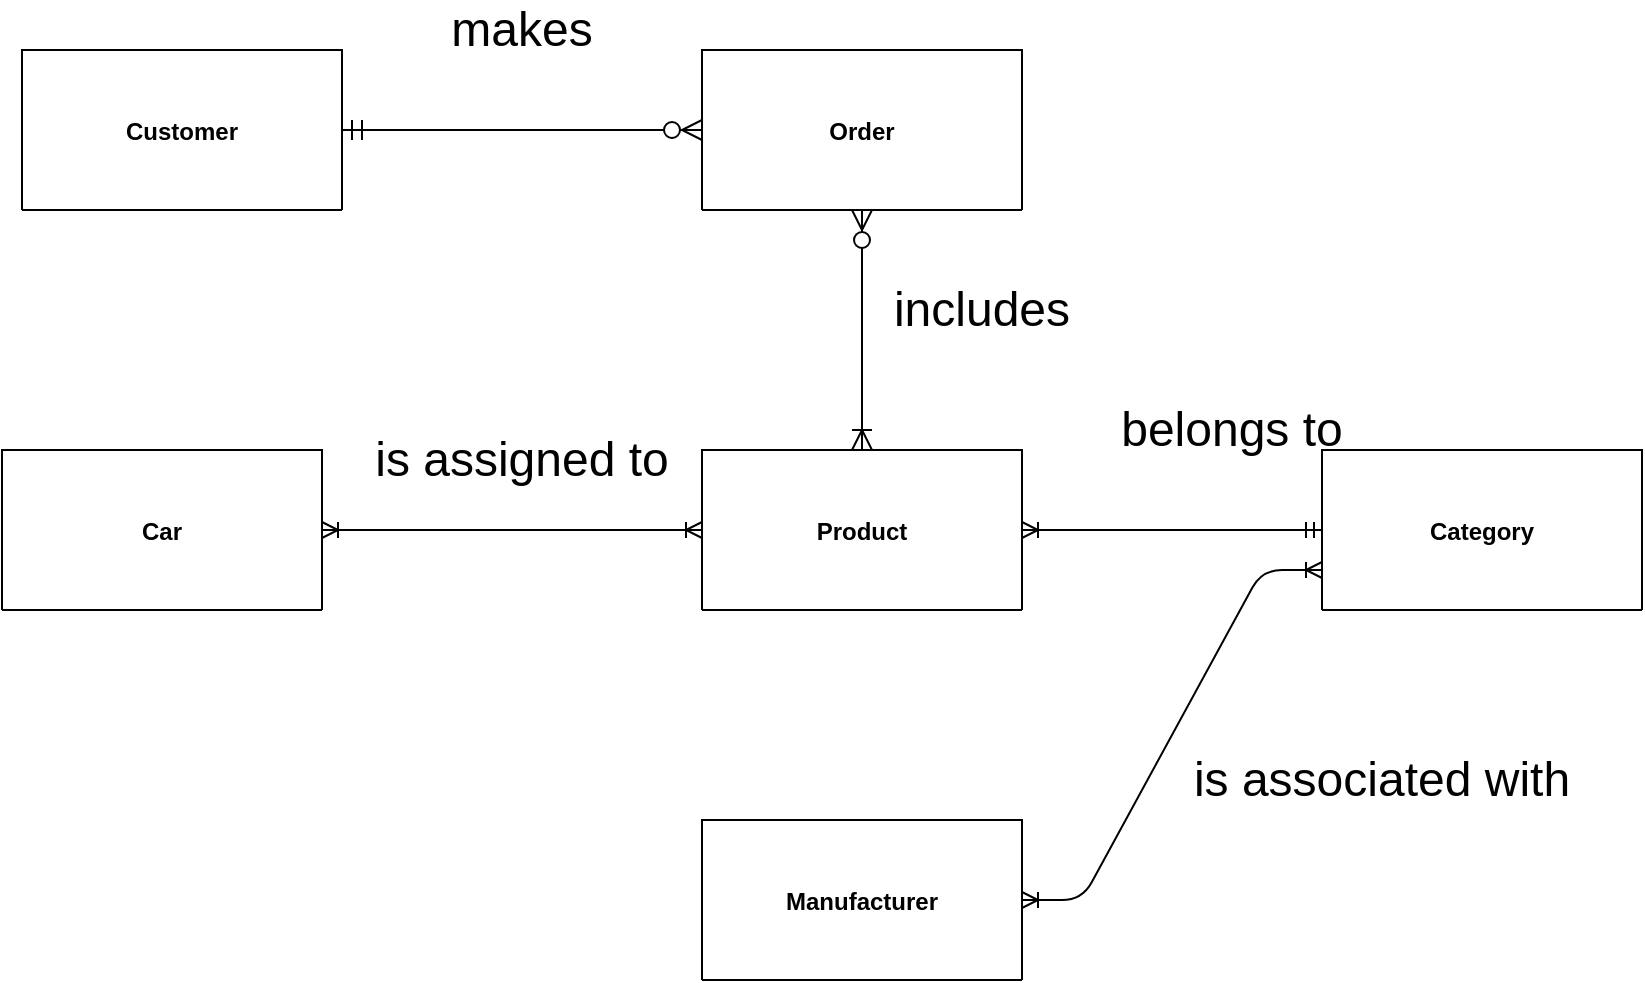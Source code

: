 <mxfile version="13.0.4" type="device" pages="3"><diagram id="BjDsVQ-Q3UoCf6LqK1G-" name="Page-3"><mxGraphModel dx="1278" dy="531" grid="1" gridSize="10" guides="1" tooltips="1" connect="1" arrows="1" fold="1" page="1" pageScale="1" pageWidth="827" pageHeight="1169" math="0" shadow="0"><root><mxCell id="sIrqfesPqjjHGYkg98f1-0"/><mxCell id="sIrqfesPqjjHGYkg98f1-1" parent="sIrqfesPqjjHGYkg98f1-0"/><mxCell id="mqPjywXk_fWqLJovt-D3-0" value="" style="edgeStyle=orthogonalEdgeStyle;endArrow=ERzeroToMany;startArrow=ERmandOne;shadow=0;strokeWidth=1;endSize=8;startSize=8;" parent="sIrqfesPqjjHGYkg98f1-1" source="mqPjywXk_fWqLJovt-D3-19" target="mqPjywXk_fWqLJovt-D3-38" edge="1"><mxGeometry width="100" height="100" relative="1" as="geometry"><mxPoint x="514" y="202" as="sourcePoint"/><mxPoint x="614" y="102" as="targetPoint"/></mxGeometry></mxCell><object label="Customer" surr="aew" id="mqPjywXk_fWqLJovt-D3-18"><mxCell style="swimlane;fontStyle=1;childLayout=stackLayout;horizontal=1;startSize=100;horizontalStack=0;resizeParent=1;resizeLast=0;collapsible=1;marginBottom=0;rounded=0;shadow=0;strokeWidth=1;" parent="sIrqfesPqjjHGYkg98f1-1" vertex="1" collapsed="1"><mxGeometry x="120" y="120" width="160" height="80" as="geometry"><mxRectangle x="250" y="100" width="206" height="258" as="alternateBounds"/></mxGeometry></mxCell></object><mxCell id="mqPjywXk_fWqLJovt-D3-19" value="user_id           INT" style="shape=partialRectangle;top=0;left=0;right=0;bottom=1;align=left;verticalAlign=top;fillColor=none;spacingLeft=40;spacingRight=4;overflow=hidden;rotatable=0;points=[[0,0.5],[1,0.5]];portConstraint=eastwest;dropTarget=0;rounded=0;shadow=0;strokeWidth=1;fontStyle=4" parent="mqPjywXk_fWqLJovt-D3-18" vertex="1"><mxGeometry y="80" width="160" height="26" as="geometry"/></mxCell><mxCell id="mqPjywXk_fWqLJovt-D3-20" value="PK" style="shape=partialRectangle;top=0;left=0;bottom=0;fillColor=none;align=left;verticalAlign=top;spacingLeft=4;spacingRight=4;overflow=hidden;rotatable=0;points=[];portConstraint=eastwest;part=1;" parent="mqPjywXk_fWqLJovt-D3-19" vertex="1" connectable="0"><mxGeometry width="36" height="26" as="geometry"/></mxCell><mxCell id="mqPjywXk_fWqLJovt-D3-21" value="adress_id       INT" style="shape=partialRectangle;top=0;left=0;right=0;bottom=0;align=left;verticalAlign=top;fillColor=none;spacingLeft=40;spacingRight=4;overflow=hidden;rotatable=0;points=[[0,0.5],[1,0.5]];portConstraint=eastwest;dropTarget=0;rounded=0;shadow=0;strokeWidth=1;" parent="mqPjywXk_fWqLJovt-D3-18" vertex="1"><mxGeometry y="106" width="160" height="26" as="geometry"/></mxCell><mxCell id="mqPjywXk_fWqLJovt-D3-22" value="FK&#10;" style="shape=partialRectangle;top=0;left=0;bottom=0;fillColor=none;align=left;verticalAlign=top;spacingLeft=4;spacingRight=4;overflow=hidden;rotatable=0;points=[];portConstraint=eastwest;part=1;" parent="mqPjywXk_fWqLJovt-D3-21" vertex="1" connectable="0"><mxGeometry width="36" height="26" as="geometry"/></mxCell><mxCell id="mqPjywXk_fWqLJovt-D3-23" value="name              VARCHAR(20)" style="shape=partialRectangle;top=0;left=0;right=0;bottom=0;align=left;verticalAlign=top;fillColor=none;spacingLeft=40;spacingRight=4;overflow=hidden;rotatable=0;points=[[0,0.5],[1,0.5]];portConstraint=eastwest;dropTarget=0;rounded=0;shadow=0;strokeWidth=1;" parent="mqPjywXk_fWqLJovt-D3-18" vertex="1"><mxGeometry y="132" width="160" height="26" as="geometry"/></mxCell><mxCell id="mqPjywXk_fWqLJovt-D3-24" value="" style="shape=partialRectangle;top=0;left=0;bottom=0;fillColor=none;align=left;verticalAlign=top;spacingLeft=4;spacingRight=4;overflow=hidden;rotatable=0;points=[];portConstraint=eastwest;part=1;" parent="mqPjywXk_fWqLJovt-D3-23" vertex="1" connectable="0"><mxGeometry width="36" height="26" as="geometry"/></mxCell><mxCell id="mqPjywXk_fWqLJovt-D3-25" value="last_name      VARCHAR(30)" style="shape=partialRectangle;top=0;left=0;right=0;bottom=0;align=left;verticalAlign=top;fillColor=none;spacingLeft=40;spacingRight=4;overflow=hidden;rotatable=0;points=[[0,0.5],[1,0.5]];portConstraint=eastwest;dropTarget=0;rounded=0;shadow=0;strokeWidth=1;" parent="mqPjywXk_fWqLJovt-D3-18" vertex="1"><mxGeometry y="158" width="160" height="26" as="geometry"/></mxCell><mxCell id="mqPjywXk_fWqLJovt-D3-26" value="" style="shape=partialRectangle;top=0;left=0;bottom=0;fillColor=none;align=left;verticalAlign=top;spacingLeft=4;spacingRight=4;overflow=hidden;rotatable=0;points=[];portConstraint=eastwest;part=1;" parent="mqPjywXk_fWqLJovt-D3-25" vertex="1" connectable="0"><mxGeometry width="36" height="26" as="geometry"/></mxCell><mxCell id="mqPjywXk_fWqLJovt-D3-27" value="e_mail            TEXT" style="shape=partialRectangle;top=0;left=0;right=0;bottom=0;align=left;verticalAlign=top;fillColor=none;spacingLeft=40;spacingRight=4;overflow=hidden;rotatable=0;points=[[0,0.5],[1,0.5]];portConstraint=eastwest;dropTarget=0;rounded=0;shadow=0;strokeWidth=1;" parent="mqPjywXk_fWqLJovt-D3-18" vertex="1"><mxGeometry y="184" width="160" height="26" as="geometry"/></mxCell><mxCell id="mqPjywXk_fWqLJovt-D3-28" value="" style="shape=partialRectangle;top=0;left=0;bottom=0;fillColor=none;align=left;verticalAlign=top;spacingLeft=4;spacingRight=4;overflow=hidden;rotatable=0;points=[];portConstraint=eastwest;part=1;" parent="mqPjywXk_fWqLJovt-D3-27" vertex="1" connectable="0"><mxGeometry width="36" height="26" as="geometry"/></mxCell><mxCell id="mqPjywXk_fWqLJovt-D3-29" value="password       VARCHAR" style="shape=partialRectangle;top=0;left=0;right=0;bottom=0;align=left;verticalAlign=top;fillColor=none;spacingLeft=40;spacingRight=4;overflow=hidden;rotatable=0;points=[[0,0.5],[1,0.5]];portConstraint=eastwest;dropTarget=0;rounded=0;shadow=0;strokeWidth=1;" parent="mqPjywXk_fWqLJovt-D3-18" vertex="1"><mxGeometry y="210" width="160" height="26" as="geometry"/></mxCell><mxCell id="mqPjywXk_fWqLJovt-D3-30" value="" style="shape=partialRectangle;top=0;left=0;bottom=0;fillColor=none;align=left;verticalAlign=top;spacingLeft=4;spacingRight=4;overflow=hidden;rotatable=0;points=[];portConstraint=eastwest;part=1;" parent="mqPjywXk_fWqLJovt-D3-29" vertex="1" connectable="0"><mxGeometry width="36" height="26" as="geometry"/></mxCell><mxCell id="mqPjywXk_fWqLJovt-D3-31" value="phone             VARCHAR(9)" style="shape=partialRectangle;top=0;left=0;right=0;bottom=0;align=left;verticalAlign=top;fillColor=none;spacingLeft=40;spacingRight=4;overflow=hidden;rotatable=0;points=[[0,0.5],[1,0.5]];portConstraint=eastwest;dropTarget=0;rounded=0;shadow=0;strokeWidth=1;" parent="mqPjywXk_fWqLJovt-D3-18" vertex="1"><mxGeometry y="236" width="160" height="26" as="geometry"/></mxCell><mxCell id="mqPjywXk_fWqLJovt-D3-32" value="" style="shape=partialRectangle;top=0;left=0;bottom=0;fillColor=none;align=left;verticalAlign=top;spacingLeft=4;spacingRight=4;overflow=hidden;rotatable=0;points=[];portConstraint=eastwest;part=1;" parent="mqPjywXk_fWqLJovt-D3-31" vertex="1" connectable="0"><mxGeometry width="36" height="26" as="geometry"/></mxCell><mxCell id="mqPjywXk_fWqLJovt-D3-33" value="system_rank   VARCHAR(20)" style="shape=partialRectangle;top=0;left=0;right=0;bottom=0;align=left;verticalAlign=top;fillColor=none;spacingLeft=40;spacingRight=4;overflow=hidden;rotatable=0;points=[[0,0.5],[1,0.5]];portConstraint=eastwest;dropTarget=0;rounded=0;shadow=0;strokeWidth=1;" parent="mqPjywXk_fWqLJovt-D3-18" vertex="1"><mxGeometry y="262" width="160" height="26" as="geometry"/></mxCell><mxCell id="mqPjywXk_fWqLJovt-D3-34" value="" style="shape=partialRectangle;top=0;left=0;bottom=0;fillColor=none;align=left;verticalAlign=top;spacingLeft=4;spacingRight=4;overflow=hidden;rotatable=0;points=[];portConstraint=eastwest;part=1;" parent="mqPjywXk_fWqLJovt-D3-33" vertex="1" connectable="0"><mxGeometry width="36" height="26" as="geometry"/></mxCell><mxCell id="mqPjywXk_fWqLJovt-D3-35" value="NIP_code       VARCHAR(10)" style="shape=partialRectangle;top=0;left=0;right=0;bottom=0;align=left;verticalAlign=top;fillColor=none;spacingLeft=40;spacingRight=4;overflow=hidden;rotatable=0;points=[[0,0.5],[1,0.5]];portConstraint=eastwest;dropTarget=0;rounded=0;shadow=0;strokeWidth=1;" parent="mqPjywXk_fWqLJovt-D3-18" vertex="1"><mxGeometry y="288" width="160" height="26" as="geometry"/></mxCell><mxCell id="mqPjywXk_fWqLJovt-D3-36" value="" style="shape=partialRectangle;top=0;left=0;bottom=0;fillColor=none;align=left;verticalAlign=top;spacingLeft=4;spacingRight=4;overflow=hidden;rotatable=0;points=[];portConstraint=eastwest;part=1;" parent="mqPjywXk_fWqLJovt-D3-35" vertex="1" connectable="0"><mxGeometry width="36" height="26" as="geometry"/></mxCell><mxCell id="mqPjywXk_fWqLJovt-D3-65" value="&lt;font style=&quot;font-size: 24px&quot;&gt;makes&lt;/font&gt;" style="text;html=1;strokeColor=none;fillColor=none;align=center;verticalAlign=middle;whiteSpace=wrap;rounded=0;" parent="sIrqfesPqjjHGYkg98f1-1" vertex="1"><mxGeometry x="350" y="100" width="40" height="20" as="geometry"/></mxCell><mxCell id="mqPjywXk_fWqLJovt-D3-66" value="&lt;font style=&quot;font-size: 24px&quot;&gt;includes&lt;/font&gt;" style="text;html=1;strokeColor=none;fillColor=none;align=center;verticalAlign=middle;whiteSpace=wrap;rounded=0;" parent="sIrqfesPqjjHGYkg98f1-1" vertex="1"><mxGeometry x="580" y="240" width="40" height="20" as="geometry"/></mxCell><mxCell id="mqPjywXk_fWqLJovt-D3-37" value="Order" style="swimlane;fontStyle=1;childLayout=stackLayout;horizontal=1;startSize=80;horizontalStack=0;resizeParent=1;resizeLast=0;collapsible=1;marginBottom=0;rounded=0;shadow=0;strokeWidth=1;" parent="sIrqfesPqjjHGYkg98f1-1" vertex="1" collapsed="1"><mxGeometry x="460" y="120" width="160" height="80" as="geometry"><mxRectangle x="460" y="120" width="220" height="262" as="alternateBounds"/></mxGeometry></mxCell><mxCell id="mqPjywXk_fWqLJovt-D3-38" value="order_id                INT" style="shape=partialRectangle;top=0;left=0;right=0;bottom=1;align=left;verticalAlign=top;fillColor=none;spacingLeft=40;spacingRight=4;overflow=hidden;rotatable=0;points=[[0,0.5],[1,0.5]];portConstraint=eastwest;dropTarget=0;rounded=0;shadow=0;strokeWidth=1;fontStyle=4" parent="mqPjywXk_fWqLJovt-D3-37" vertex="1"><mxGeometry y="80" width="160" height="26" as="geometry"/></mxCell><mxCell id="mqPjywXk_fWqLJovt-D3-39" value="PK" style="shape=partialRectangle;top=0;left=0;bottom=0;fillColor=none;align=left;verticalAlign=top;spacingLeft=4;spacingRight=4;overflow=hidden;rotatable=0;points=[];portConstraint=eastwest;part=1;" parent="mqPjywXk_fWqLJovt-D3-38" vertex="1" connectable="0"><mxGeometry width="36" height="26" as="geometry"/></mxCell><mxCell id="mqPjywXk_fWqLJovt-D3-40" value="user_id                  INT" style="shape=partialRectangle;top=0;left=0;right=0;bottom=0;align=left;verticalAlign=top;fillColor=none;spacingLeft=40;spacingRight=4;overflow=hidden;rotatable=0;points=[[0,0.5],[1,0.5]];portConstraint=eastwest;dropTarget=0;rounded=0;shadow=0;strokeWidth=1;" parent="mqPjywXk_fWqLJovt-D3-37" vertex="1"><mxGeometry y="106" width="160" height="26" as="geometry"/></mxCell><mxCell id="mqPjywXk_fWqLJovt-D3-41" value="FK1" style="shape=partialRectangle;top=0;left=0;bottom=0;fillColor=none;align=left;verticalAlign=top;spacingLeft=4;spacingRight=4;overflow=hidden;rotatable=0;points=[];portConstraint=eastwest;part=1;" parent="mqPjywXk_fWqLJovt-D3-40" vertex="1" connectable="0"><mxGeometry width="36" height="26" as="geometry"/></mxCell><mxCell id="mqPjywXk_fWqLJovt-D3-42" value="product_id             INT" style="shape=partialRectangle;top=0;left=0;right=0;bottom=0;align=left;verticalAlign=top;fillColor=none;spacingLeft=40;spacingRight=4;overflow=hidden;rotatable=0;points=[[0,0.5],[1,0.5]];portConstraint=eastwest;dropTarget=0;rounded=0;shadow=0;strokeWidth=1;" parent="mqPjywXk_fWqLJovt-D3-37" vertex="1"><mxGeometry y="132" width="160" height="26" as="geometry"/></mxCell><mxCell id="mqPjywXk_fWqLJovt-D3-43" value="FK2" style="shape=partialRectangle;top=0;left=0;bottom=0;fillColor=none;align=left;verticalAlign=top;spacingLeft=4;spacingRight=4;overflow=hidden;rotatable=0;points=[];portConstraint=eastwest;part=1;" parent="mqPjywXk_fWqLJovt-D3-42" vertex="1" connectable="0"><mxGeometry width="36" height="26" as="geometry"/></mxCell><mxCell id="mqPjywXk_fWqLJovt-D3-44" value="if_paid                   TINYINT(1)" style="shape=partialRectangle;top=0;left=0;right=0;bottom=0;align=left;verticalAlign=top;fillColor=none;spacingLeft=40;spacingRight=4;overflow=hidden;rotatable=0;points=[[0,0.5],[1,0.5]];portConstraint=eastwest;dropTarget=0;rounded=0;shadow=0;strokeWidth=1;" parent="mqPjywXk_fWqLJovt-D3-37" vertex="1"><mxGeometry y="158" width="160" height="26" as="geometry"/></mxCell><mxCell id="mqPjywXk_fWqLJovt-D3-45" value="" style="shape=partialRectangle;top=0;left=0;bottom=0;fillColor=none;align=left;verticalAlign=top;spacingLeft=4;spacingRight=4;overflow=hidden;rotatable=0;points=[];portConstraint=eastwest;part=1;" parent="mqPjywXk_fWqLJovt-D3-44" vertex="1" connectable="0"><mxGeometry width="36" height="26" as="geometry"/></mxCell><mxCell id="mqPjywXk_fWqLJovt-D3-46" value="if_sent                   TINYINT(1)" style="shape=partialRectangle;top=0;left=0;right=0;bottom=0;align=left;verticalAlign=top;fillColor=none;spacingLeft=40;spacingRight=4;overflow=hidden;rotatable=0;points=[[0,0.5],[1,0.5]];portConstraint=eastwest;dropTarget=0;rounded=0;shadow=0;strokeWidth=1;" parent="mqPjywXk_fWqLJovt-D3-37" vertex="1"><mxGeometry y="184" width="160" height="26" as="geometry"/></mxCell><mxCell id="mqPjywXk_fWqLJovt-D3-47" value="" style="shape=partialRectangle;top=0;left=0;bottom=0;fillColor=none;align=left;verticalAlign=top;spacingLeft=4;spacingRight=4;overflow=hidden;rotatable=0;points=[];portConstraint=eastwest;part=1;" parent="mqPjywXk_fWqLJovt-D3-46" vertex="1" connectable="0"><mxGeometry width="36" height="26" as="geometry"/></mxCell><mxCell id="mqPjywXk_fWqLJovt-D3-48" value="discount_decimal  INT" style="shape=partialRectangle;top=0;left=0;right=0;bottom=0;align=left;verticalAlign=top;fillColor=none;spacingLeft=40;spacingRight=4;overflow=hidden;rotatable=0;points=[[0,0.5],[1,0.5]];portConstraint=eastwest;dropTarget=0;rounded=0;shadow=0;strokeWidth=1;" parent="mqPjywXk_fWqLJovt-D3-37" vertex="1"><mxGeometry y="210" width="160" height="26" as="geometry"/></mxCell><mxCell id="mqPjywXk_fWqLJovt-D3-49" value="" style="shape=partialRectangle;top=0;left=0;bottom=0;fillColor=none;align=left;verticalAlign=top;spacingLeft=4;spacingRight=4;overflow=hidden;rotatable=0;points=[];portConstraint=eastwest;part=1;" parent="mqPjywXk_fWqLJovt-D3-48" vertex="1" connectable="0"><mxGeometry width="36" height="26" as="geometry"/></mxCell><mxCell id="mqPjywXk_fWqLJovt-D3-50" value="order_time            DATETIME" style="shape=partialRectangle;top=0;left=0;right=0;bottom=0;align=left;verticalAlign=top;fillColor=none;spacingLeft=40;spacingRight=4;overflow=hidden;rotatable=0;points=[[0,0.5],[1,0.5]];portConstraint=eastwest;dropTarget=0;rounded=0;shadow=0;strokeWidth=1;" parent="mqPjywXk_fWqLJovt-D3-37" vertex="1"><mxGeometry y="236" width="160" height="26" as="geometry"/></mxCell><mxCell id="mqPjywXk_fWqLJovt-D3-51" value="" style="shape=partialRectangle;top=0;left=0;bottom=0;fillColor=none;align=left;verticalAlign=top;spacingLeft=4;spacingRight=4;overflow=hidden;rotatable=0;points=[];portConstraint=eastwest;part=1;" parent="mqPjywXk_fWqLJovt-D3-50" vertex="1" connectable="0"><mxGeometry width="36" height="26" as="geometry"/></mxCell><mxCell id="mqPjywXk_fWqLJovt-D3-52" value="Product" style="swimlane;fontStyle=1;childLayout=stackLayout;horizontal=1;startSize=80;horizontalStack=0;resizeParent=1;resizeLast=0;collapsible=1;marginBottom=0;rounded=0;shadow=0;strokeWidth=1;" parent="sIrqfesPqjjHGYkg98f1-1" vertex="1" collapsed="1"><mxGeometry x="460" y="320" width="160" height="80" as="geometry"><mxRectangle x="460" y="320" width="230" height="236" as="alternateBounds"/></mxGeometry></mxCell><mxCell id="mqPjywXk_fWqLJovt-D3-53" value="product_id            INT" style="shape=partialRectangle;top=0;left=0;right=0;bottom=1;align=left;verticalAlign=top;fillColor=none;spacingLeft=40;spacingRight=4;overflow=hidden;rotatable=0;points=[[0,0.5],[1,0.5]];portConstraint=eastwest;dropTarget=0;rounded=0;shadow=0;strokeWidth=1;fontStyle=4" parent="mqPjywXk_fWqLJovt-D3-52" vertex="1"><mxGeometry y="80" width="160" height="26" as="geometry"/></mxCell><mxCell id="mqPjywXk_fWqLJovt-D3-54" value="PK" style="shape=partialRectangle;top=0;left=0;bottom=0;fillColor=none;align=left;verticalAlign=top;spacingLeft=4;spacingRight=4;overflow=hidden;rotatable=0;points=[];portConstraint=eastwest;part=1;" parent="mqPjywXk_fWqLJovt-D3-53" vertex="1" connectable="0"><mxGeometry width="36" height="26" as="geometry"/></mxCell><mxCell id="mqPjywXk_fWqLJovt-D3-55" value="category               VARCHAR(30)" style="shape=partialRectangle;top=0;left=0;right=0;bottom=0;align=left;verticalAlign=top;fillColor=none;spacingLeft=40;spacingRight=4;overflow=hidden;rotatable=0;points=[[0,0.5],[1,0.5]];portConstraint=eastwest;dropTarget=0;rounded=0;shadow=0;strokeWidth=1;" parent="mqPjywXk_fWqLJovt-D3-52" vertex="1"><mxGeometry y="106" width="160" height="26" as="geometry"/></mxCell><mxCell id="mqPjywXk_fWqLJovt-D3-56" value="" style="shape=partialRectangle;top=0;left=0;bottom=0;fillColor=none;align=left;verticalAlign=top;spacingLeft=4;spacingRight=4;overflow=hidden;rotatable=0;points=[];portConstraint=eastwest;part=1;" parent="mqPjywXk_fWqLJovt-D3-55" vertex="1" connectable="0"><mxGeometry width="36" height="26" as="geometry"/></mxCell><mxCell id="mqPjywXk_fWqLJovt-D3-57" value="brand                    VARCHAR(20)" style="shape=partialRectangle;top=0;left=0;right=0;bottom=0;align=left;verticalAlign=top;fillColor=none;spacingLeft=40;spacingRight=4;overflow=hidden;rotatable=0;points=[[0,0.5],[1,0.5]];portConstraint=eastwest;dropTarget=0;rounded=0;shadow=0;strokeWidth=1;" parent="mqPjywXk_fWqLJovt-D3-52" vertex="1"><mxGeometry y="132" width="160" height="26" as="geometry"/></mxCell><mxCell id="mqPjywXk_fWqLJovt-D3-58" value="" style="shape=partialRectangle;top=0;left=0;bottom=0;fillColor=none;align=left;verticalAlign=top;spacingLeft=4;spacingRight=4;overflow=hidden;rotatable=0;points=[];portConstraint=eastwest;part=1;" parent="mqPjywXk_fWqLJovt-D3-57" vertex="1" connectable="0"><mxGeometry width="36" height="26" as="geometry"/></mxCell><mxCell id="mqPjywXk_fWqLJovt-D3-59" value="model                   VARCHAR(40)" style="shape=partialRectangle;top=0;left=0;right=0;bottom=0;align=left;verticalAlign=top;fillColor=none;spacingLeft=40;spacingRight=4;overflow=hidden;rotatable=0;points=[[0,0.5],[1,0.5]];portConstraint=eastwest;dropTarget=0;rounded=0;shadow=0;strokeWidth=1;" parent="mqPjywXk_fWqLJovt-D3-52" vertex="1"><mxGeometry y="158" width="160" height="26" as="geometry"/></mxCell><mxCell id="mqPjywXk_fWqLJovt-D3-60" value="" style="shape=partialRectangle;top=0;left=0;bottom=0;fillColor=none;align=left;verticalAlign=top;spacingLeft=4;spacingRight=4;overflow=hidden;rotatable=0;points=[];portConstraint=eastwest;part=1;" parent="mqPjywXk_fWqLJovt-D3-59" vertex="1" connectable="0"><mxGeometry width="36" height="26" as="geometry"/></mxCell><mxCell id="mqPjywXk_fWqLJovt-D3-61" value="engine                  VARCHAR(30)" style="shape=partialRectangle;top=0;left=0;right=0;bottom=0;align=left;verticalAlign=top;fillColor=none;spacingLeft=40;spacingRight=4;overflow=hidden;rotatable=0;points=[[0,0.5],[1,0.5]];portConstraint=eastwest;dropTarget=0;rounded=0;shadow=0;strokeWidth=1;" parent="mqPjywXk_fWqLJovt-D3-52" vertex="1"><mxGeometry y="184" width="160" height="26" as="geometry"/></mxCell><mxCell id="mqPjywXk_fWqLJovt-D3-62" value="" style="shape=partialRectangle;top=0;left=0;bottom=0;fillColor=none;align=left;verticalAlign=top;spacingLeft=4;spacingRight=4;overflow=hidden;rotatable=0;points=[];portConstraint=eastwest;part=1;" parent="mqPjywXk_fWqLJovt-D3-61" vertex="1" connectable="0"><mxGeometry width="36" height="26" as="geometry"/></mxCell><mxCell id="mqPjywXk_fWqLJovt-D3-63" value="avalible_count      INT" style="shape=partialRectangle;top=0;left=0;right=0;bottom=0;align=left;verticalAlign=top;fillColor=none;spacingLeft=40;spacingRight=4;overflow=hidden;rotatable=0;points=[[0,0.5],[1,0.5]];portConstraint=eastwest;dropTarget=0;rounded=0;shadow=0;strokeWidth=1;" parent="mqPjywXk_fWqLJovt-D3-52" vertex="1"><mxGeometry y="210" width="160" height="26" as="geometry"/></mxCell><mxCell id="mqPjywXk_fWqLJovt-D3-64" value="" style="shape=partialRectangle;top=0;left=0;bottom=0;fillColor=none;align=left;verticalAlign=top;spacingLeft=4;spacingRight=4;overflow=hidden;rotatable=0;points=[];portConstraint=eastwest;part=1;" parent="mqPjywXk_fWqLJovt-D3-63" vertex="1" connectable="0"><mxGeometry width="36" height="26" as="geometry"/></mxCell><mxCell id="9GWictpca-bcLj9vlPAf-0" value="Car" style="swimlane;fontStyle=1;childLayout=stackLayout;horizontal=1;startSize=80;horizontalStack=0;resizeParent=1;resizeLast=0;collapsible=1;marginBottom=0;rounded=0;shadow=0;strokeWidth=1;" parent="sIrqfesPqjjHGYkg98f1-1" vertex="1" collapsed="1"><mxGeometry x="110" y="320" width="160" height="80" as="geometry"><mxRectangle x="535" y="400" width="230" height="180" as="alternateBounds"/></mxGeometry></mxCell><mxCell id="9GWictpca-bcLj9vlPAf-1" value="product_id            INT" style="shape=partialRectangle;top=0;left=0;right=0;bottom=1;align=left;verticalAlign=top;fillColor=none;spacingLeft=40;spacingRight=4;overflow=hidden;rotatable=0;points=[[0,0.5],[1,0.5]];portConstraint=eastwest;dropTarget=0;rounded=0;shadow=0;strokeWidth=1;fontStyle=4" parent="9GWictpca-bcLj9vlPAf-0" vertex="1"><mxGeometry y="80" width="160" height="26" as="geometry"/></mxCell><mxCell id="9GWictpca-bcLj9vlPAf-2" value="PK" style="shape=partialRectangle;top=0;left=0;bottom=0;fillColor=none;align=left;verticalAlign=top;spacingLeft=4;spacingRight=4;overflow=hidden;rotatable=0;points=[];portConstraint=eastwest;part=1;" parent="9GWictpca-bcLj9vlPAf-1" vertex="1" connectable="0"><mxGeometry width="36" height="26" as="geometry"/></mxCell><mxCell id="9GWictpca-bcLj9vlPAf-3" value="category               VARCHAR(30)" style="shape=partialRectangle;top=0;left=0;right=0;bottom=0;align=left;verticalAlign=top;fillColor=none;spacingLeft=40;spacingRight=4;overflow=hidden;rotatable=0;points=[[0,0.5],[1,0.5]];portConstraint=eastwest;dropTarget=0;rounded=0;shadow=0;strokeWidth=1;" parent="9GWictpca-bcLj9vlPAf-0" vertex="1"><mxGeometry y="106" width="160" height="26" as="geometry"/></mxCell><mxCell id="9GWictpca-bcLj9vlPAf-4" value="" style="shape=partialRectangle;top=0;left=0;bottom=0;fillColor=none;align=left;verticalAlign=top;spacingLeft=4;spacingRight=4;overflow=hidden;rotatable=0;points=[];portConstraint=eastwest;part=1;" parent="9GWictpca-bcLj9vlPAf-3" vertex="1" connectable="0"><mxGeometry width="36" height="26" as="geometry"/></mxCell><mxCell id="9GWictpca-bcLj9vlPAf-5" value="brand                    VARCHAR(20)" style="shape=partialRectangle;top=0;left=0;right=0;bottom=0;align=left;verticalAlign=top;fillColor=none;spacingLeft=40;spacingRight=4;overflow=hidden;rotatable=0;points=[[0,0.5],[1,0.5]];portConstraint=eastwest;dropTarget=0;rounded=0;shadow=0;strokeWidth=1;" parent="9GWictpca-bcLj9vlPAf-0" vertex="1"><mxGeometry y="132" width="160" height="26" as="geometry"/></mxCell><mxCell id="9GWictpca-bcLj9vlPAf-6" value="" style="shape=partialRectangle;top=0;left=0;bottom=0;fillColor=none;align=left;verticalAlign=top;spacingLeft=4;spacingRight=4;overflow=hidden;rotatable=0;points=[];portConstraint=eastwest;part=1;" parent="9GWictpca-bcLj9vlPAf-5" vertex="1" connectable="0"><mxGeometry width="36" height="26" as="geometry"/></mxCell><mxCell id="9GWictpca-bcLj9vlPAf-7" value="model                   VARCHAR(40)" style="shape=partialRectangle;top=0;left=0;right=0;bottom=0;align=left;verticalAlign=top;fillColor=none;spacingLeft=40;spacingRight=4;overflow=hidden;rotatable=0;points=[[0,0.5],[1,0.5]];portConstraint=eastwest;dropTarget=0;rounded=0;shadow=0;strokeWidth=1;" parent="9GWictpca-bcLj9vlPAf-0" vertex="1"><mxGeometry y="158" width="160" height="26" as="geometry"/></mxCell><mxCell id="9GWictpca-bcLj9vlPAf-8" value="" style="shape=partialRectangle;top=0;left=0;bottom=0;fillColor=none;align=left;verticalAlign=top;spacingLeft=4;spacingRight=4;overflow=hidden;rotatable=0;points=[];portConstraint=eastwest;part=1;" parent="9GWictpca-bcLj9vlPAf-7" vertex="1" connectable="0"><mxGeometry width="36" height="26" as="geometry"/></mxCell><mxCell id="9GWictpca-bcLj9vlPAf-9" value="engine                  VARCHAR(30)" style="shape=partialRectangle;top=0;left=0;right=0;bottom=0;align=left;verticalAlign=top;fillColor=none;spacingLeft=40;spacingRight=4;overflow=hidden;rotatable=0;points=[[0,0.5],[1,0.5]];portConstraint=eastwest;dropTarget=0;rounded=0;shadow=0;strokeWidth=1;" parent="9GWictpca-bcLj9vlPAf-0" vertex="1"><mxGeometry y="184" width="160" height="26" as="geometry"/></mxCell><mxCell id="9GWictpca-bcLj9vlPAf-10" value="" style="shape=partialRectangle;top=0;left=0;bottom=0;fillColor=none;align=left;verticalAlign=top;spacingLeft=4;spacingRight=4;overflow=hidden;rotatable=0;points=[];portConstraint=eastwest;part=1;" parent="9GWictpca-bcLj9vlPAf-9" vertex="1" connectable="0"><mxGeometry width="36" height="26" as="geometry"/></mxCell><mxCell id="9GWictpca-bcLj9vlPAf-11" value="avalible_count      INT" style="shape=partialRectangle;top=0;left=0;right=0;bottom=0;align=left;verticalAlign=top;fillColor=none;spacingLeft=40;spacingRight=4;overflow=hidden;rotatable=0;points=[[0,0.5],[1,0.5]];portConstraint=eastwest;dropTarget=0;rounded=0;shadow=0;strokeWidth=1;" parent="9GWictpca-bcLj9vlPAf-0" vertex="1"><mxGeometry y="210" width="160" height="26" as="geometry"/></mxCell><mxCell id="9GWictpca-bcLj9vlPAf-12" value="" style="shape=partialRectangle;top=0;left=0;bottom=0;fillColor=none;align=left;verticalAlign=top;spacingLeft=4;spacingRight=4;overflow=hidden;rotatable=0;points=[];portConstraint=eastwest;part=1;" parent="9GWictpca-bcLj9vlPAf-11" vertex="1" connectable="0"><mxGeometry width="36" height="26" as="geometry"/></mxCell><mxCell id="9GWictpca-bcLj9vlPAf-15" value="&lt;span style=&quot;font-size: 24px&quot;&gt;is assigned to&lt;/span&gt;" style="text;html=1;strokeColor=none;fillColor=none;align=center;verticalAlign=middle;whiteSpace=wrap;rounded=0;" parent="sIrqfesPqjjHGYkg98f1-1" vertex="1"><mxGeometry x="295" y="310" width="150" height="30" as="geometry"/></mxCell><mxCell id="9GWictpca-bcLj9vlPAf-45" value="&lt;font style=&quot;font-size: 24px&quot;&gt;belongs to&lt;/font&gt;" style="text;html=1;strokeColor=none;fillColor=none;align=center;verticalAlign=middle;whiteSpace=wrap;rounded=0;" parent="sIrqfesPqjjHGYkg98f1-1" vertex="1"><mxGeometry x="660" y="300" width="130" height="20" as="geometry"/></mxCell><mxCell id="YfuCJyg_TePqTG7SJkWz-0" value="" style="edgeStyle=entityRelationEdgeStyle;fontSize=12;html=1;endArrow=ERoneToMany;startArrow=ERmandOne;shadow=0;" parent="sIrqfesPqjjHGYkg98f1-1" source="9GWictpca-bcLj9vlPAf-18" target="mqPjywXk_fWqLJovt-D3-63" edge="1"><mxGeometry width="100" height="100" relative="1" as="geometry"><mxPoint x="520" y="544.0" as="sourcePoint"/><mxPoint x="395" y="544" as="targetPoint"/></mxGeometry></mxCell><mxCell id="QTY3_pZ_fYsy9-3UildT-0" value="" style="edgeStyle=entityRelationEdgeStyle;fontSize=12;html=1;endArrow=ERoneToMany;startArrow=ERoneToMany;shadow=0;" parent="sIrqfesPqjjHGYkg98f1-1" source="9GWictpca-bcLj9vlPAf-0" target="mqPjywXk_fWqLJovt-D3-52" edge="1"><mxGeometry width="100" height="100" relative="1" as="geometry"><mxPoint x="390" y="360" as="sourcePoint"/><mxPoint x="490" y="260" as="targetPoint"/></mxGeometry></mxCell><mxCell id="dhGUA9FUP_zNI6_ZHwTd-14" value="" style="edgeStyle=entityRelationEdgeStyle;fontSize=12;html=1;endArrow=ERoneToMany;startArrow=ERoneToMany;shadow=0;entryX=0;entryY=0.75;entryDx=0;entryDy=0;" parent="sIrqfesPqjjHGYkg98f1-1" source="dhGUA9FUP_zNI6_ZHwTd-0" target="9GWictpca-bcLj9vlPAf-18" edge="1"><mxGeometry width="100" height="100" relative="1" as="geometry"><mxPoint x="760" y="260" as="sourcePoint"/><mxPoint x="840" y="420" as="targetPoint"/></mxGeometry></mxCell><mxCell id="dhGUA9FUP_zNI6_ZHwTd-15" value="&lt;font style=&quot;font-size: 24px&quot;&gt;is associated with&lt;/font&gt;" style="text;html=1;strokeColor=none;fillColor=none;align=center;verticalAlign=middle;whiteSpace=wrap;rounded=0;" parent="sIrqfesPqjjHGYkg98f1-1" vertex="1"><mxGeometry x="700" y="465" width="200" height="40" as="geometry"/></mxCell><mxCell id="dhGUA9FUP_zNI6_ZHwTd-0" value="Manufacturer" style="swimlane;fontStyle=1;childLayout=stackLayout;horizontal=1;startSize=80;horizontalStack=0;resizeParent=1;resizeLast=0;collapsible=1;marginBottom=0;rounded=0;shadow=0;strokeWidth=1;" parent="sIrqfesPqjjHGYkg98f1-1" vertex="1" collapsed="1"><mxGeometry x="460" y="505" width="160" height="80" as="geometry"><mxRectangle x="535" y="400" width="230" height="180" as="alternateBounds"/></mxGeometry></mxCell><mxCell id="dhGUA9FUP_zNI6_ZHwTd-1" value="product_id            INT" style="shape=partialRectangle;top=0;left=0;right=0;bottom=1;align=left;verticalAlign=top;fillColor=none;spacingLeft=40;spacingRight=4;overflow=hidden;rotatable=0;points=[[0,0.5],[1,0.5]];portConstraint=eastwest;dropTarget=0;rounded=0;shadow=0;strokeWidth=1;fontStyle=4" parent="dhGUA9FUP_zNI6_ZHwTd-0" vertex="1"><mxGeometry y="80" width="160" height="26" as="geometry"/></mxCell><mxCell id="dhGUA9FUP_zNI6_ZHwTd-2" value="PK" style="shape=partialRectangle;top=0;left=0;bottom=0;fillColor=none;align=left;verticalAlign=top;spacingLeft=4;spacingRight=4;overflow=hidden;rotatable=0;points=[];portConstraint=eastwest;part=1;" parent="dhGUA9FUP_zNI6_ZHwTd-1" vertex="1" connectable="0"><mxGeometry width="36" height="26" as="geometry"/></mxCell><mxCell id="dhGUA9FUP_zNI6_ZHwTd-3" value="category               VARCHAR(30)" style="shape=partialRectangle;top=0;left=0;right=0;bottom=0;align=left;verticalAlign=top;fillColor=none;spacingLeft=40;spacingRight=4;overflow=hidden;rotatable=0;points=[[0,0.5],[1,0.5]];portConstraint=eastwest;dropTarget=0;rounded=0;shadow=0;strokeWidth=1;" parent="dhGUA9FUP_zNI6_ZHwTd-0" vertex="1"><mxGeometry y="106" width="160" height="26" as="geometry"/></mxCell><mxCell id="dhGUA9FUP_zNI6_ZHwTd-4" value="" style="shape=partialRectangle;top=0;left=0;bottom=0;fillColor=none;align=left;verticalAlign=top;spacingLeft=4;spacingRight=4;overflow=hidden;rotatable=0;points=[];portConstraint=eastwest;part=1;" parent="dhGUA9FUP_zNI6_ZHwTd-3" vertex="1" connectable="0"><mxGeometry width="36" height="26" as="geometry"/></mxCell><mxCell id="dhGUA9FUP_zNI6_ZHwTd-5" value="brand                    VARCHAR(20)" style="shape=partialRectangle;top=0;left=0;right=0;bottom=0;align=left;verticalAlign=top;fillColor=none;spacingLeft=40;spacingRight=4;overflow=hidden;rotatable=0;points=[[0,0.5],[1,0.5]];portConstraint=eastwest;dropTarget=0;rounded=0;shadow=0;strokeWidth=1;" parent="dhGUA9FUP_zNI6_ZHwTd-0" vertex="1"><mxGeometry y="132" width="160" height="26" as="geometry"/></mxCell><mxCell id="dhGUA9FUP_zNI6_ZHwTd-6" value="" style="shape=partialRectangle;top=0;left=0;bottom=0;fillColor=none;align=left;verticalAlign=top;spacingLeft=4;spacingRight=4;overflow=hidden;rotatable=0;points=[];portConstraint=eastwest;part=1;" parent="dhGUA9FUP_zNI6_ZHwTd-5" vertex="1" connectable="0"><mxGeometry width="36" height="26" as="geometry"/></mxCell><mxCell id="dhGUA9FUP_zNI6_ZHwTd-7" value="model                   VARCHAR(40)" style="shape=partialRectangle;top=0;left=0;right=0;bottom=0;align=left;verticalAlign=top;fillColor=none;spacingLeft=40;spacingRight=4;overflow=hidden;rotatable=0;points=[[0,0.5],[1,0.5]];portConstraint=eastwest;dropTarget=0;rounded=0;shadow=0;strokeWidth=1;" parent="dhGUA9FUP_zNI6_ZHwTd-0" vertex="1"><mxGeometry y="158" width="160" height="26" as="geometry"/></mxCell><mxCell id="dhGUA9FUP_zNI6_ZHwTd-8" value="" style="shape=partialRectangle;top=0;left=0;bottom=0;fillColor=none;align=left;verticalAlign=top;spacingLeft=4;spacingRight=4;overflow=hidden;rotatable=0;points=[];portConstraint=eastwest;part=1;" parent="dhGUA9FUP_zNI6_ZHwTd-7" vertex="1" connectable="0"><mxGeometry width="36" height="26" as="geometry"/></mxCell><mxCell id="dhGUA9FUP_zNI6_ZHwTd-9" value="engine                  VARCHAR(30)" style="shape=partialRectangle;top=0;left=0;right=0;bottom=0;align=left;verticalAlign=top;fillColor=none;spacingLeft=40;spacingRight=4;overflow=hidden;rotatable=0;points=[[0,0.5],[1,0.5]];portConstraint=eastwest;dropTarget=0;rounded=0;shadow=0;strokeWidth=1;" parent="dhGUA9FUP_zNI6_ZHwTd-0" vertex="1"><mxGeometry y="184" width="160" height="26" as="geometry"/></mxCell><mxCell id="dhGUA9FUP_zNI6_ZHwTd-10" value="" style="shape=partialRectangle;top=0;left=0;bottom=0;fillColor=none;align=left;verticalAlign=top;spacingLeft=4;spacingRight=4;overflow=hidden;rotatable=0;points=[];portConstraint=eastwest;part=1;" parent="dhGUA9FUP_zNI6_ZHwTd-9" vertex="1" connectable="0"><mxGeometry width="36" height="26" as="geometry"/></mxCell><mxCell id="dhGUA9FUP_zNI6_ZHwTd-11" value="avalible_count      INT" style="shape=partialRectangle;top=0;left=0;right=0;bottom=0;align=left;verticalAlign=top;fillColor=none;spacingLeft=40;spacingRight=4;overflow=hidden;rotatable=0;points=[[0,0.5],[1,0.5]];portConstraint=eastwest;dropTarget=0;rounded=0;shadow=0;strokeWidth=1;" parent="dhGUA9FUP_zNI6_ZHwTd-0" vertex="1"><mxGeometry y="210" width="160" height="26" as="geometry"/></mxCell><mxCell id="dhGUA9FUP_zNI6_ZHwTd-12" value="" style="shape=partialRectangle;top=0;left=0;bottom=0;fillColor=none;align=left;verticalAlign=top;spacingLeft=4;spacingRight=4;overflow=hidden;rotatable=0;points=[];portConstraint=eastwest;part=1;" parent="dhGUA9FUP_zNI6_ZHwTd-11" vertex="1" connectable="0"><mxGeometry width="36" height="26" as="geometry"/></mxCell><mxCell id="9GWictpca-bcLj9vlPAf-18" value="Category" style="swimlane;fontStyle=1;childLayout=stackLayout;horizontal=1;startSize=80;horizontalStack=0;resizeParent=1;resizeLast=0;collapsible=1;marginBottom=0;rounded=0;shadow=0;strokeWidth=1;" parent="sIrqfesPqjjHGYkg98f1-1" vertex="1" collapsed="1"><mxGeometry x="770" y="320" width="160" height="80" as="geometry"><mxRectangle x="535" y="400" width="230" height="180" as="alternateBounds"/></mxGeometry></mxCell><mxCell id="9GWictpca-bcLj9vlPAf-19" value="product_id            INT" style="shape=partialRectangle;top=0;left=0;right=0;bottom=1;align=left;verticalAlign=top;fillColor=none;spacingLeft=40;spacingRight=4;overflow=hidden;rotatable=0;points=[[0,0.5],[1,0.5]];portConstraint=eastwest;dropTarget=0;rounded=0;shadow=0;strokeWidth=1;fontStyle=4" parent="9GWictpca-bcLj9vlPAf-18" vertex="1"><mxGeometry y="80" width="160" height="26" as="geometry"/></mxCell><mxCell id="9GWictpca-bcLj9vlPAf-20" value="PK" style="shape=partialRectangle;top=0;left=0;bottom=0;fillColor=none;align=left;verticalAlign=top;spacingLeft=4;spacingRight=4;overflow=hidden;rotatable=0;points=[];portConstraint=eastwest;part=1;" parent="9GWictpca-bcLj9vlPAf-19" vertex="1" connectable="0"><mxGeometry width="36" height="26" as="geometry"/></mxCell><mxCell id="9GWictpca-bcLj9vlPAf-21" value="category               VARCHAR(30)" style="shape=partialRectangle;top=0;left=0;right=0;bottom=0;align=left;verticalAlign=top;fillColor=none;spacingLeft=40;spacingRight=4;overflow=hidden;rotatable=0;points=[[0,0.5],[1,0.5]];portConstraint=eastwest;dropTarget=0;rounded=0;shadow=0;strokeWidth=1;" parent="9GWictpca-bcLj9vlPAf-18" vertex="1"><mxGeometry y="106" width="160" height="26" as="geometry"/></mxCell><mxCell id="9GWictpca-bcLj9vlPAf-22" value="" style="shape=partialRectangle;top=0;left=0;bottom=0;fillColor=none;align=left;verticalAlign=top;spacingLeft=4;spacingRight=4;overflow=hidden;rotatable=0;points=[];portConstraint=eastwest;part=1;" parent="9GWictpca-bcLj9vlPAf-21" vertex="1" connectable="0"><mxGeometry width="36" height="26" as="geometry"/></mxCell><mxCell id="9GWictpca-bcLj9vlPAf-23" value="brand                    VARCHAR(20)" style="shape=partialRectangle;top=0;left=0;right=0;bottom=0;align=left;verticalAlign=top;fillColor=none;spacingLeft=40;spacingRight=4;overflow=hidden;rotatable=0;points=[[0,0.5],[1,0.5]];portConstraint=eastwest;dropTarget=0;rounded=0;shadow=0;strokeWidth=1;" parent="9GWictpca-bcLj9vlPAf-18" vertex="1"><mxGeometry y="132" width="160" height="26" as="geometry"/></mxCell><mxCell id="9GWictpca-bcLj9vlPAf-24" value="" style="shape=partialRectangle;top=0;left=0;bottom=0;fillColor=none;align=left;verticalAlign=top;spacingLeft=4;spacingRight=4;overflow=hidden;rotatable=0;points=[];portConstraint=eastwest;part=1;" parent="9GWictpca-bcLj9vlPAf-23" vertex="1" connectable="0"><mxGeometry width="36" height="26" as="geometry"/></mxCell><mxCell id="9GWictpca-bcLj9vlPAf-25" value="model                   VARCHAR(40)" style="shape=partialRectangle;top=0;left=0;right=0;bottom=0;align=left;verticalAlign=top;fillColor=none;spacingLeft=40;spacingRight=4;overflow=hidden;rotatable=0;points=[[0,0.5],[1,0.5]];portConstraint=eastwest;dropTarget=0;rounded=0;shadow=0;strokeWidth=1;" parent="9GWictpca-bcLj9vlPAf-18" vertex="1"><mxGeometry y="158" width="160" height="26" as="geometry"/></mxCell><mxCell id="9GWictpca-bcLj9vlPAf-26" value="" style="shape=partialRectangle;top=0;left=0;bottom=0;fillColor=none;align=left;verticalAlign=top;spacingLeft=4;spacingRight=4;overflow=hidden;rotatable=0;points=[];portConstraint=eastwest;part=1;" parent="9GWictpca-bcLj9vlPAf-25" vertex="1" connectable="0"><mxGeometry width="36" height="26" as="geometry"/></mxCell><mxCell id="9GWictpca-bcLj9vlPAf-27" value="engine                  VARCHAR(30)" style="shape=partialRectangle;top=0;left=0;right=0;bottom=0;align=left;verticalAlign=top;fillColor=none;spacingLeft=40;spacingRight=4;overflow=hidden;rotatable=0;points=[[0,0.5],[1,0.5]];portConstraint=eastwest;dropTarget=0;rounded=0;shadow=0;strokeWidth=1;" parent="9GWictpca-bcLj9vlPAf-18" vertex="1"><mxGeometry y="184" width="160" height="26" as="geometry"/></mxCell><mxCell id="9GWictpca-bcLj9vlPAf-28" value="" style="shape=partialRectangle;top=0;left=0;bottom=0;fillColor=none;align=left;verticalAlign=top;spacingLeft=4;spacingRight=4;overflow=hidden;rotatable=0;points=[];portConstraint=eastwest;part=1;" parent="9GWictpca-bcLj9vlPAf-27" vertex="1" connectable="0"><mxGeometry width="36" height="26" as="geometry"/></mxCell><mxCell id="9GWictpca-bcLj9vlPAf-29" value="avalible_count      INT" style="shape=partialRectangle;top=0;left=0;right=0;bottom=0;align=left;verticalAlign=top;fillColor=none;spacingLeft=40;spacingRight=4;overflow=hidden;rotatable=0;points=[[0,0.5],[1,0.5]];portConstraint=eastwest;dropTarget=0;rounded=0;shadow=0;strokeWidth=1;" parent="9GWictpca-bcLj9vlPAf-18" vertex="1"><mxGeometry y="210" width="160" height="26" as="geometry"/></mxCell><mxCell id="9GWictpca-bcLj9vlPAf-30" value="" style="shape=partialRectangle;top=0;left=0;bottom=0;fillColor=none;align=left;verticalAlign=top;spacingLeft=4;spacingRight=4;overflow=hidden;rotatable=0;points=[];portConstraint=eastwest;part=1;" parent="9GWictpca-bcLj9vlPAf-29" vertex="1" connectable="0"><mxGeometry width="36" height="26" as="geometry"/></mxCell><mxCell id="dtJdaEHWaJY7Wbdajct6-15" value="" style="edgeStyle=orthogonalEdgeStyle;endArrow=ERoneToMany;startArrow=ERzeroToMany;shadow=0;strokeWidth=1;endSize=8;startSize=8;entryX=0.5;entryY=0;entryDx=0;entryDy=0;" parent="sIrqfesPqjjHGYkg98f1-1" source="mqPjywXk_fWqLJovt-D3-37" target="mqPjywXk_fWqLJovt-D3-52" edge="1"><mxGeometry width="100" height="100" relative="1" as="geometry"><mxPoint x="350" y="230" as="sourcePoint"/><mxPoint x="530" y="230" as="targetPoint"/></mxGeometry></mxCell></root></mxGraphModel></diagram><diagram id="q1zB65h0t4ROJP1uwysh" name="Page-2"><mxGraphModel dx="2105" dy="531" grid="1" gridSize="10" guides="1" tooltips="1" connect="1" arrows="1" fold="1" page="1" pageScale="1" pageWidth="827" pageHeight="1169" math="0" shadow="0"><root><mxCell id="rdsyrSApK8CFYsohYNNT-0"/><mxCell id="rdsyrSApK8CFYsohYNNT-1" parent="rdsyrSApK8CFYsohYNNT-0"/><mxCell id="fUH9hCwO7d7e20-apvvn-0" value="" style="edgeStyle=orthogonalEdgeStyle;endArrow=ERzeroToMany;startArrow=ERmandOne;shadow=0;strokeWidth=1;endSize=8;startSize=8;" parent="rdsyrSApK8CFYsohYNNT-1" source="fUH9hCwO7d7e20-apvvn-3" target="fUH9hCwO7d7e20-apvvn-24" edge="1"><mxGeometry width="100" height="100" relative="1" as="geometry"><mxPoint x="134" y="242" as="sourcePoint"/><mxPoint x="234" y="142" as="targetPoint"/></mxGeometry></mxCell><mxCell id="fUH9hCwO7d7e20-apvvn-62" value="" style="edgeStyle=orthogonalEdgeStyle;endArrow=ERoneToMany;startArrow=ERmandOne;shadow=0;strokeWidth=1;endSize=8;startSize=8;exitX=1;exitY=0.5;exitDx=0;exitDy=0;" parent="rdsyrSApK8CFYsohYNNT-1" source="fUH9hCwO7d7e20-apvvn-48" target="fUH9hCwO7d7e20-apvvn-5" edge="1"><mxGeometry width="100" height="100" relative="1" as="geometry"><mxPoint x="-136" y="172" as="sourcePoint"/><mxPoint x="-26" y="172" as="targetPoint"/></mxGeometry></mxCell><mxCell id="SIScPiTefRgEQ8Cp9CQD-31" value="" style="edgeStyle=orthogonalEdgeStyle;endArrow=ERoneToMany;startArrow=ERmandOne;shadow=0;strokeWidth=1;endSize=8;startSize=8;entryX=0.5;entryY=0;entryDx=0;entryDy=0;exitX=0.501;exitY=1.058;exitDx=0;exitDy=0;exitPerimeter=0;" parent="rdsyrSApK8CFYsohYNNT-1" source="PNY9rPpBkCjMG7wTBMk6-22" target="PNY9rPpBkCjMG7wTBMk6-2" edge="1"><mxGeometry width="100" height="100" relative="1" as="geometry"><mxPoint x="572.53" y="431.5" as="sourcePoint"/><mxPoint x="677.47" y="431" as="targetPoint"/><Array as="points"><mxPoint x="545" y="424"/><mxPoint x="545" y="483"/></Array></mxGeometry></mxCell><mxCell id="SIScPiTefRgEQ8Cp9CQD-32" value="" style="edgeStyle=orthogonalEdgeStyle;endArrow=ERoneToMany;startArrow=ERmandOne;shadow=0;strokeWidth=1;endSize=8;startSize=8;" parent="rdsyrSApK8CFYsohYNNT-1" source="PNY9rPpBkCjMG7wTBMk6-32" target="PNY9rPpBkCjMG7wTBMk6-2" edge="1"><mxGeometry width="100" height="100" relative="1" as="geometry"><mxPoint x="635" y="480" as="sourcePoint"/><mxPoint x="635" y="570" as="targetPoint"/><Array as="points"/></mxGeometry></mxCell><mxCell id="SIScPiTefRgEQ8Cp9CQD-36" value="" style="edgeStyle=entityRelationEdgeStyle;fontSize=12;html=1;endArrow=ERoneToMany;startArrow=ERmandOne;shadow=0;" parent="rdsyrSApK8CFYsohYNNT-1" source="PNY9rPpBkCjMG7wTBMk6-3" target="fUH9hCwO7d7e20-apvvn-37" edge="1"><mxGeometry width="100" height="100" relative="1" as="geometry"><mxPoint x="440" y="460" as="sourcePoint"/><mxPoint x="410" y="600" as="targetPoint"/></mxGeometry></mxCell><mxCell id="SIScPiTefRgEQ8Cp9CQD-38" value="" style="edgeStyle=entityRelationEdgeStyle;fontSize=12;html=1;endArrow=ERmandOne;startArrow=ERzeroToMany;shadow=0;" parent="rdsyrSApK8CFYsohYNNT-1" source="F2giQE2XDqMpxQNEbfDK-5" target="fUH9hCwO7d7e20-apvvn-35" edge="1"><mxGeometry width="100" height="100" relative="1" as="geometry"><mxPoint x="130" y="397.17" as="sourcePoint"/><mxPoint x="255" y="397.17" as="targetPoint"/></mxGeometry></mxCell><mxCell id="SIScPiTefRgEQ8Cp9CQD-40" value="" style="edgeStyle=entityRelationEdgeStyle;fontSize=12;html=1;endArrow=ERoneToMany;startArrow=ERmandOne;shadow=0;" parent="rdsyrSApK8CFYsohYNNT-1" source="fUH9hCwO7d7e20-apvvn-35" target="SIScPiTefRgEQ8Cp9CQD-5" edge="1"><mxGeometry width="100" height="100" relative="1" as="geometry"><mxPoint x="145" y="450.0" as="sourcePoint"/><mxPoint x="20" y="450.0" as="targetPoint"/></mxGeometry></mxCell><mxCell id="SIScPiTefRgEQ8Cp9CQD-41" value="" style="edgeStyle=entityRelationEdgeStyle;fontSize=12;html=1;endArrow=ERoneToMany;startArrow=ERmandOne;shadow=0;rounded=1;jumpStyle=none;snapToPoint=1;" parent="rdsyrSApK8CFYsohYNNT-1" source="PNY9rPpBkCjMG7wTBMk6-71" target="SIScPiTefRgEQ8Cp9CQD-7" edge="1"><mxGeometry width="100" height="100" relative="1" as="geometry"><mxPoint x="-65" y="650" as="sourcePoint"/><mxPoint x="-117.5" y="630.0" as="targetPoint"/></mxGeometry></mxCell><mxCell id="F2giQE2XDqMpxQNEbfDK-0" value="Order_Product" style="swimlane;fontStyle=1;childLayout=stackLayout;horizontal=1;startSize=24;horizontalStack=0;resizeParent=1;resizeLast=0;collapsible=1;marginBottom=0;rounded=0;shadow=0;strokeWidth=1;" parent="rdsyrSApK8CFYsohYNNT-1" vertex="1"><mxGeometry x="440" y="125" width="190" height="128" as="geometry"><mxRectangle x="400" y="260" width="160" height="60" as="alternateBounds"/></mxGeometry></mxCell><mxCell id="F2giQE2XDqMpxQNEbfDK-1" value="orderprod_id            " style="shape=partialRectangle;top=0;left=0;right=0;bottom=1;align=left;verticalAlign=top;fillColor=none;spacingLeft=40;spacingRight=4;overflow=hidden;rotatable=0;points=[[0,0.5],[1,0.5]];portConstraint=eastwest;dropTarget=0;rounded=0;shadow=0;strokeWidth=1;fontStyle=4" parent="F2giQE2XDqMpxQNEbfDK-0" vertex="1"><mxGeometry y="24" width="190" height="26" as="geometry"/></mxCell><mxCell id="F2giQE2XDqMpxQNEbfDK-2" value="PK" style="shape=partialRectangle;top=0;left=0;bottom=0;fillColor=none;align=left;verticalAlign=top;spacingLeft=4;spacingRight=4;overflow=hidden;rotatable=0;points=[];portConstraint=eastwest;part=1;" parent="F2giQE2XDqMpxQNEbfDK-1" vertex="1" connectable="0"><mxGeometry width="36" height="26" as="geometry"/></mxCell><mxCell id="F2giQE2XDqMpxQNEbfDK-3" value="order_id                   &#10;" style="shape=partialRectangle;top=0;left=0;right=0;bottom=0;align=left;verticalAlign=top;fillColor=none;spacingLeft=40;spacingRight=4;overflow=hidden;rotatable=0;points=[[0,0.5],[1,0.5]];portConstraint=eastwest;dropTarget=0;rounded=0;shadow=0;strokeWidth=1;" parent="F2giQE2XDqMpxQNEbfDK-0" vertex="1"><mxGeometry y="50" width="190" height="26" as="geometry"/></mxCell><mxCell id="F2giQE2XDqMpxQNEbfDK-4" value="FK" style="shape=partialRectangle;top=0;left=0;bottom=0;fillColor=none;align=left;verticalAlign=top;spacingLeft=4;spacingRight=4;overflow=hidden;rotatable=0;points=[];portConstraint=eastwest;part=1;" parent="F2giQE2XDqMpxQNEbfDK-3" vertex="1" connectable="0"><mxGeometry width="36" height="26" as="geometry"/></mxCell><mxCell id="F2giQE2XDqMpxQNEbfDK-5" value="product_id           &#10;" style="shape=partialRectangle;top=0;left=0;right=0;bottom=0;align=left;verticalAlign=top;fillColor=none;spacingLeft=40;spacingRight=4;overflow=hidden;rotatable=0;points=[[0,0.5],[1,0.5]];portConstraint=eastwest;dropTarget=0;rounded=0;shadow=0;strokeWidth=1;" parent="F2giQE2XDqMpxQNEbfDK-0" vertex="1"><mxGeometry y="76" width="190" height="26" as="geometry"/></mxCell><mxCell id="F2giQE2XDqMpxQNEbfDK-6" value="FK" style="shape=partialRectangle;top=0;left=0;bottom=0;fillColor=none;align=left;verticalAlign=top;spacingLeft=4;spacingRight=4;overflow=hidden;rotatable=0;points=[];portConstraint=eastwest;part=1;" parent="F2giQE2XDqMpxQNEbfDK-5" vertex="1" connectable="0"><mxGeometry width="36" height="26" as="geometry"/></mxCell><mxCell id="F2giQE2XDqMpxQNEbfDK-7" value="how_many" style="shape=partialRectangle;top=0;left=0;right=0;bottom=0;align=left;verticalAlign=top;fillColor=none;spacingLeft=40;spacingRight=4;overflow=hidden;rotatable=0;points=[[0,0.5],[1,0.5]];portConstraint=eastwest;dropTarget=0;rounded=0;shadow=0;strokeWidth=1;" parent="F2giQE2XDqMpxQNEbfDK-0" vertex="1"><mxGeometry y="102" width="190" height="26" as="geometry"/></mxCell><mxCell id="F2giQE2XDqMpxQNEbfDK-8" value="" style="shape=partialRectangle;top=0;left=0;bottom=0;fillColor=none;align=left;verticalAlign=top;spacingLeft=4;spacingRight=4;overflow=hidden;rotatable=0;points=[];portConstraint=eastwest;part=1;" parent="F2giQE2XDqMpxQNEbfDK-7" vertex="1" connectable="0"><mxGeometry width="36" height="26" as="geometry"/></mxCell><mxCell id="PNY9rPpBkCjMG7wTBMk6-17" value="Category" style="swimlane;fontStyle=1;childLayout=stackLayout;horizontal=1;startSize=24;horizontalStack=0;resizeParent=1;resizeLast=0;collapsible=1;marginBottom=0;rounded=0;shadow=0;strokeWidth=1;" parent="rdsyrSApK8CFYsohYNNT-1" vertex="1"><mxGeometry x="450" y="346" width="190" height="76" as="geometry"><mxRectangle x="400" y="260" width="160" height="60" as="alternateBounds"/></mxGeometry></mxCell><mxCell id="PNY9rPpBkCjMG7wTBMk6-18" value="category_id            " style="shape=partialRectangle;top=0;left=0;right=0;bottom=1;align=left;verticalAlign=top;fillColor=none;spacingLeft=40;spacingRight=4;overflow=hidden;rotatable=0;points=[[0,0.5],[1,0.5]];portConstraint=eastwest;dropTarget=0;rounded=0;shadow=0;strokeWidth=1;fontStyle=4" parent="PNY9rPpBkCjMG7wTBMk6-17" vertex="1"><mxGeometry y="24" width="190" height="26" as="geometry"/></mxCell><mxCell id="PNY9rPpBkCjMG7wTBMk6-19" value="PK" style="shape=partialRectangle;top=0;left=0;bottom=0;fillColor=none;align=left;verticalAlign=top;spacingLeft=4;spacingRight=4;overflow=hidden;rotatable=0;points=[];portConstraint=eastwest;part=1;" parent="PNY9rPpBkCjMG7wTBMk6-18" vertex="1" connectable="0"><mxGeometry width="36" height="26" as="geometry"/></mxCell><mxCell id="PNY9rPpBkCjMG7wTBMk6-22" value="name                   " style="shape=partialRectangle;top=0;left=0;right=0;bottom=0;align=left;verticalAlign=top;fillColor=none;spacingLeft=40;spacingRight=4;overflow=hidden;rotatable=0;points=[[0,0.5],[1,0.5]];portConstraint=eastwest;dropTarget=0;rounded=0;shadow=0;strokeWidth=1;" parent="PNY9rPpBkCjMG7wTBMk6-17" vertex="1"><mxGeometry y="50" width="190" height="26" as="geometry"/></mxCell><mxCell id="PNY9rPpBkCjMG7wTBMk6-23" value="" style="shape=partialRectangle;top=0;left=0;bottom=0;fillColor=none;align=left;verticalAlign=top;spacingLeft=4;spacingRight=4;overflow=hidden;rotatable=0;points=[];portConstraint=eastwest;part=1;" parent="PNY9rPpBkCjMG7wTBMk6-22" vertex="1" connectable="0"><mxGeometry width="36" height="26" as="geometry"/></mxCell><mxCell id="fUH9hCwO7d7e20-apvvn-34" value="Product" style="swimlane;fontStyle=1;childLayout=stackLayout;horizontal=1;startSize=24;horizontalStack=0;resizeParent=1;resizeLast=0;collapsible=1;marginBottom=0;rounded=0;shadow=0;strokeWidth=1;" parent="rdsyrSApK8CFYsohYNNT-1" vertex="1"><mxGeometry x="-10" y="456" width="230" height="180" as="geometry"><mxRectangle x="400" y="260" width="160" height="60" as="alternateBounds"/></mxGeometry></mxCell><mxCell id="fUH9hCwO7d7e20-apvvn-35" value="product_id            " style="shape=partialRectangle;top=0;left=0;right=0;bottom=1;align=left;verticalAlign=top;fillColor=none;spacingLeft=40;spacingRight=4;overflow=hidden;rotatable=0;points=[[0,0.5],[1,0.5]];portConstraint=eastwest;dropTarget=0;rounded=0;shadow=0;strokeWidth=1;fontStyle=4" parent="fUH9hCwO7d7e20-apvvn-34" vertex="1"><mxGeometry y="24" width="230" height="26" as="geometry"/></mxCell><mxCell id="fUH9hCwO7d7e20-apvvn-36" value="PK" style="shape=partialRectangle;top=0;left=0;bottom=0;fillColor=none;align=left;verticalAlign=top;spacingLeft=4;spacingRight=4;overflow=hidden;rotatable=0;points=[];portConstraint=eastwest;part=1;" parent="fUH9hCwO7d7e20-apvvn-35" vertex="1" connectable="0"><mxGeometry width="36" height="26" as="geometry"/></mxCell><mxCell id="fUH9hCwO7d7e20-apvvn-37" value="categoryprod_id   &#10;" style="shape=partialRectangle;top=0;left=0;right=0;bottom=0;align=left;verticalAlign=top;fillColor=none;spacingLeft=40;spacingRight=4;overflow=hidden;rotatable=0;points=[[0,0.5],[1,0.5]];portConstraint=eastwest;dropTarget=0;rounded=0;shadow=0;strokeWidth=1;" parent="fUH9hCwO7d7e20-apvvn-34" vertex="1"><mxGeometry y="50" width="230" height="26" as="geometry"/></mxCell><mxCell id="fUH9hCwO7d7e20-apvvn-38" value="FK" style="shape=partialRectangle;top=0;left=0;bottom=0;fillColor=none;align=left;verticalAlign=top;spacingLeft=4;spacingRight=4;overflow=hidden;rotatable=0;points=[];portConstraint=eastwest;part=1;" parent="fUH9hCwO7d7e20-apvvn-37" vertex="1" connectable="0"><mxGeometry width="36" height="26" as="geometry"/></mxCell><mxCell id="PNY9rPpBkCjMG7wTBMk6-0" value="name                  " style="shape=partialRectangle;top=0;left=0;right=0;bottom=0;align=left;verticalAlign=top;fillColor=none;spacingLeft=40;spacingRight=4;overflow=hidden;rotatable=0;points=[[0,0.5],[1,0.5]];portConstraint=eastwest;dropTarget=0;rounded=0;shadow=0;strokeWidth=1;" parent="fUH9hCwO7d7e20-apvvn-34" vertex="1"><mxGeometry y="76" width="230" height="26" as="geometry"/></mxCell><mxCell id="PNY9rPpBkCjMG7wTBMk6-1" value="" style="shape=partialRectangle;top=0;left=0;bottom=0;fillColor=none;align=left;verticalAlign=top;spacingLeft=4;spacingRight=4;overflow=hidden;rotatable=0;points=[];portConstraint=eastwest;part=1;" parent="PNY9rPpBkCjMG7wTBMk6-0" vertex="1" connectable="0"><mxGeometry width="36" height="26" as="geometry"/></mxCell><mxCell id="vQdlRMG5GNEiz00XQxji-0" value="price" style="shape=partialRectangle;top=0;left=0;right=0;bottom=0;align=left;verticalAlign=top;fillColor=none;spacingLeft=40;spacingRight=4;overflow=hidden;rotatable=0;points=[[0,0.5],[1,0.5]];portConstraint=eastwest;dropTarget=0;rounded=0;shadow=0;strokeWidth=1;" parent="fUH9hCwO7d7e20-apvvn-34" vertex="1"><mxGeometry y="102" width="230" height="26" as="geometry"/></mxCell><mxCell id="vQdlRMG5GNEiz00XQxji-1" value="" style="shape=partialRectangle;top=0;left=0;bottom=0;fillColor=none;align=left;verticalAlign=top;spacingLeft=4;spacingRight=4;overflow=hidden;rotatable=0;points=[];portConstraint=eastwest;part=1;" parent="vQdlRMG5GNEiz00XQxji-0" vertex="1" connectable="0"><mxGeometry width="36" height="26" as="geometry"/></mxCell><mxCell id="fUH9hCwO7d7e20-apvvn-45" value="availible_count     " style="shape=partialRectangle;top=0;left=0;right=0;bottom=0;align=left;verticalAlign=top;fillColor=none;spacingLeft=40;spacingRight=4;overflow=hidden;rotatable=0;points=[[0,0.5],[1,0.5]];portConstraint=eastwest;dropTarget=0;rounded=0;shadow=0;strokeWidth=1;" parent="fUH9hCwO7d7e20-apvvn-34" vertex="1"><mxGeometry y="128" width="230" height="26" as="geometry"/></mxCell><mxCell id="fUH9hCwO7d7e20-apvvn-46" value="" style="shape=partialRectangle;top=0;left=0;bottom=0;fillColor=none;align=left;verticalAlign=top;spacingLeft=4;spacingRight=4;overflow=hidden;rotatable=0;points=[];portConstraint=eastwest;part=1;" parent="fUH9hCwO7d7e20-apvvn-45" vertex="1" connectable="0"><mxGeometry width="36" height="26" as="geometry"/></mxCell><mxCell id="PqLlnG5Jzgn6gA3fTxfG-0" value="discount" style="shape=partialRectangle;top=0;left=0;right=0;bottom=0;align=left;verticalAlign=top;fillColor=none;spacingLeft=40;spacingRight=4;overflow=hidden;rotatable=0;points=[[0,0.5],[1,0.5]];portConstraint=eastwest;dropTarget=0;rounded=0;shadow=0;strokeWidth=1;" parent="fUH9hCwO7d7e20-apvvn-34" vertex="1"><mxGeometry y="154" width="230" height="26" as="geometry"/></mxCell><mxCell id="PqLlnG5Jzgn6gA3fTxfG-1" value="" style="shape=partialRectangle;top=0;left=0;bottom=0;fillColor=none;align=left;verticalAlign=top;spacingLeft=4;spacingRight=4;overflow=hidden;rotatable=0;points=[];portConstraint=eastwest;part=1;" parent="PqLlnG5Jzgn6gA3fTxfG-0" vertex="1" connectable="0"><mxGeometry width="36" height="26" as="geometry"/></mxCell><mxCell id="F2giQE2XDqMpxQNEbfDK-11" value="" style="edgeStyle=entityRelationEdgeStyle;fontSize=12;html=1;endArrow=ERmandOne;startArrow=ERoneToMany;shadow=0;" parent="rdsyrSApK8CFYsohYNNT-1" source="F2giQE2XDqMpxQNEbfDK-3" target="fUH9hCwO7d7e20-apvvn-22" edge="1"><mxGeometry width="100" height="100" relative="1" as="geometry"><mxPoint x="320" y="170" as="sourcePoint"/><mxPoint x="120" y="422" as="targetPoint"/></mxGeometry></mxCell><mxCell id="PNY9rPpBkCjMG7wTBMk6-2" value="Category_Producent" style="swimlane;fontStyle=1;childLayout=stackLayout;horizontal=1;startSize=24;horizontalStack=0;resizeParent=1;resizeLast=0;collapsible=1;marginBottom=0;rounded=0;shadow=0;strokeWidth=1;" parent="rdsyrSApK8CFYsohYNNT-1" vertex="1"><mxGeometry x="450" y="483" width="190" height="102" as="geometry"><mxRectangle x="400" y="260" width="160" height="60" as="alternateBounds"/></mxGeometry></mxCell><mxCell id="PNY9rPpBkCjMG7wTBMk6-3" value="categoryprod_id            " style="shape=partialRectangle;top=0;left=0;right=0;bottom=1;align=left;verticalAlign=top;fillColor=none;spacingLeft=40;spacingRight=4;overflow=hidden;rotatable=0;points=[[0,0.5],[1,0.5]];portConstraint=eastwest;dropTarget=0;rounded=0;shadow=0;strokeWidth=1;fontStyle=4" parent="PNY9rPpBkCjMG7wTBMk6-2" vertex="1"><mxGeometry y="24" width="190" height="26" as="geometry"/></mxCell><mxCell id="PNY9rPpBkCjMG7wTBMk6-4" value="PK" style="shape=partialRectangle;top=0;left=0;bottom=0;fillColor=none;align=left;verticalAlign=top;spacingLeft=4;spacingRight=4;overflow=hidden;rotatable=0;points=[];portConstraint=eastwest;part=1;" parent="PNY9rPpBkCjMG7wTBMk6-3" vertex="1" connectable="0"><mxGeometry width="36" height="26" as="geometry"/></mxCell><mxCell id="PNY9rPpBkCjMG7wTBMk6-5" value="category_id                   &#10;" style="shape=partialRectangle;top=0;left=0;right=0;bottom=0;align=left;verticalAlign=top;fillColor=none;spacingLeft=40;spacingRight=4;overflow=hidden;rotatable=0;points=[[0,0.5],[1,0.5]];portConstraint=eastwest;dropTarget=0;rounded=0;shadow=0;strokeWidth=1;" parent="PNY9rPpBkCjMG7wTBMk6-2" vertex="1"><mxGeometry y="50" width="190" height="26" as="geometry"/></mxCell><mxCell id="PNY9rPpBkCjMG7wTBMk6-6" value="FK" style="shape=partialRectangle;top=0;left=0;bottom=0;fillColor=none;align=left;verticalAlign=top;spacingLeft=4;spacingRight=4;overflow=hidden;rotatable=0;points=[];portConstraint=eastwest;part=1;" parent="PNY9rPpBkCjMG7wTBMk6-5" vertex="1" connectable="0"><mxGeometry width="36" height="26" as="geometry"/></mxCell><mxCell id="PNY9rPpBkCjMG7wTBMk6-47" value="manufacturer_id           &#10;" style="shape=partialRectangle;top=0;left=0;right=0;bottom=0;align=left;verticalAlign=top;fillColor=none;spacingLeft=40;spacingRight=4;overflow=hidden;rotatable=0;points=[[0,0.5],[1,0.5]];portConstraint=eastwest;dropTarget=0;rounded=0;shadow=0;strokeWidth=1;" parent="PNY9rPpBkCjMG7wTBMk6-2" vertex="1"><mxGeometry y="76" width="190" height="26" as="geometry"/></mxCell><mxCell id="PNY9rPpBkCjMG7wTBMk6-48" value="FK" style="shape=partialRectangle;top=0;left=0;bottom=0;fillColor=none;align=left;verticalAlign=top;spacingLeft=4;spacingRight=4;overflow=hidden;rotatable=0;points=[];portConstraint=eastwest;part=1;" parent="PNY9rPpBkCjMG7wTBMk6-47" vertex="1" connectable="0"><mxGeometry width="36" height="26" as="geometry"/></mxCell><mxCell id="PNY9rPpBkCjMG7wTBMk6-32" value="Manufacturer" style="swimlane;fontStyle=1;childLayout=stackLayout;horizontal=1;startSize=24;horizontalStack=0;resizeParent=1;resizeLast=0;collapsible=1;marginBottom=0;rounded=0;shadow=0;strokeWidth=1;" parent="rdsyrSApK8CFYsohYNNT-1" vertex="1"><mxGeometry x="450" y="650" width="190" height="102" as="geometry"><mxRectangle x="400" y="260" width="160" height="60" as="alternateBounds"/></mxGeometry></mxCell><mxCell id="PNY9rPpBkCjMG7wTBMk6-33" value="manufacturer_id            " style="shape=partialRectangle;top=0;left=0;right=0;bottom=1;align=left;verticalAlign=top;fillColor=none;spacingLeft=40;spacingRight=4;overflow=hidden;rotatable=0;points=[[0,0.5],[1,0.5]];portConstraint=eastwest;dropTarget=0;rounded=0;shadow=0;strokeWidth=1;fontStyle=4" parent="PNY9rPpBkCjMG7wTBMk6-32" vertex="1"><mxGeometry y="24" width="190" height="26" as="geometry"/></mxCell><mxCell id="PNY9rPpBkCjMG7wTBMk6-34" value="PK" style="shape=partialRectangle;top=0;left=0;bottom=0;fillColor=none;align=left;verticalAlign=top;spacingLeft=4;spacingRight=4;overflow=hidden;rotatable=0;points=[];portConstraint=eastwest;part=1;" parent="PNY9rPpBkCjMG7wTBMk6-33" vertex="1" connectable="0"><mxGeometry width="36" height="26" as="geometry"/></mxCell><mxCell id="PNY9rPpBkCjMG7wTBMk6-37" value="name                   " style="shape=partialRectangle;top=0;left=0;right=0;bottom=0;align=left;verticalAlign=top;fillColor=none;spacingLeft=40;spacingRight=4;overflow=hidden;rotatable=0;points=[[0,0.5],[1,0.5]];portConstraint=eastwest;dropTarget=0;rounded=0;shadow=0;strokeWidth=1;" parent="PNY9rPpBkCjMG7wTBMk6-32" vertex="1"><mxGeometry y="50" width="190" height="26" as="geometry"/></mxCell><mxCell id="PNY9rPpBkCjMG7wTBMk6-38" value="" style="shape=partialRectangle;top=0;left=0;bottom=0;fillColor=none;align=left;verticalAlign=top;spacingLeft=4;spacingRight=4;overflow=hidden;rotatable=0;points=[];portConstraint=eastwest;part=1;" parent="PNY9rPpBkCjMG7wTBMk6-37" vertex="1" connectable="0"><mxGeometry width="36" height="26" as="geometry"/></mxCell><mxCell id="PNY9rPpBkCjMG7wTBMk6-45" value="country                " style="shape=partialRectangle;top=0;left=0;right=0;bottom=0;align=left;verticalAlign=top;fillColor=none;spacingLeft=40;spacingRight=4;overflow=hidden;rotatable=0;points=[[0,0.5],[1,0.5]];portConstraint=eastwest;dropTarget=0;rounded=0;shadow=0;strokeWidth=1;" parent="PNY9rPpBkCjMG7wTBMk6-32" vertex="1"><mxGeometry y="76" width="190" height="26" as="geometry"/></mxCell><mxCell id="PNY9rPpBkCjMG7wTBMk6-46" value="" style="shape=partialRectangle;top=0;left=0;bottom=0;fillColor=none;align=left;verticalAlign=top;spacingLeft=4;spacingRight=4;overflow=hidden;rotatable=0;points=[];portConstraint=eastwest;part=1;" parent="PNY9rPpBkCjMG7wTBMk6-45" vertex="1" connectable="0"><mxGeometry width="36" height="26" as="geometry"/></mxCell><mxCell id="fUH9hCwO7d7e20-apvvn-21" value="Order" style="swimlane;fontStyle=1;childLayout=stackLayout;horizontal=1;startSize=24;horizontalStack=0;resizeParent=1;resizeLast=0;collapsible=1;marginBottom=0;rounded=0;shadow=0;strokeWidth=1;" parent="rdsyrSApK8CFYsohYNNT-1" vertex="1"><mxGeometry x="60" y="70" width="170" height="210" as="geometry"><mxRectangle x="400" y="120" width="160" height="110" as="alternateBounds"/></mxGeometry></mxCell><mxCell id="fUH9hCwO7d7e20-apvvn-22" value="order_id                " style="shape=partialRectangle;top=0;left=0;right=0;bottom=1;align=left;verticalAlign=top;fillColor=none;spacingLeft=40;spacingRight=4;overflow=hidden;rotatable=0;points=[[0,0.5],[1,0.5]];portConstraint=eastwest;dropTarget=0;rounded=0;shadow=0;strokeWidth=1;fontStyle=4" parent="fUH9hCwO7d7e20-apvvn-21" vertex="1"><mxGeometry y="24" width="170" height="26" as="geometry"/></mxCell><mxCell id="fUH9hCwO7d7e20-apvvn-23" value="PK" style="shape=partialRectangle;top=0;left=0;bottom=0;fillColor=none;align=left;verticalAlign=top;spacingLeft=4;spacingRight=4;overflow=hidden;rotatable=0;points=[];portConstraint=eastwest;part=1;" parent="fUH9hCwO7d7e20-apvvn-22" vertex="1" connectable="0"><mxGeometry width="36" height="26" as="geometry"/></mxCell><mxCell id="fUH9hCwO7d7e20-apvvn-24" value="user_id                " style="shape=partialRectangle;top=0;left=0;right=0;bottom=0;align=left;verticalAlign=top;fillColor=none;spacingLeft=40;spacingRight=4;overflow=hidden;rotatable=0;points=[[0,0.5],[1,0.5]];portConstraint=eastwest;dropTarget=0;rounded=0;shadow=0;strokeWidth=1;" parent="fUH9hCwO7d7e20-apvvn-21" vertex="1"><mxGeometry y="50" width="170" height="26" as="geometry"/></mxCell><mxCell id="fUH9hCwO7d7e20-apvvn-25" value="FK1" style="shape=partialRectangle;top=0;left=0;bottom=0;fillColor=none;align=left;verticalAlign=top;spacingLeft=4;spacingRight=4;overflow=hidden;rotatable=0;points=[];portConstraint=eastwest;part=1;" parent="fUH9hCwO7d7e20-apvvn-24" vertex="1" connectable="0"><mxGeometry width="36" height="26" as="geometry"/></mxCell><mxCell id="oeuShFtQsrhG6pS5qlxM-0" value="transaction_nr" style="shape=partialRectangle;top=0;left=0;right=0;bottom=0;align=left;verticalAlign=top;fillColor=none;spacingLeft=40;spacingRight=4;overflow=hidden;rotatable=0;points=[[0,0.5],[1,0.5]];portConstraint=eastwest;dropTarget=0;rounded=0;shadow=0;strokeWidth=1;" parent="fUH9hCwO7d7e20-apvvn-21" vertex="1"><mxGeometry y="76" width="170" height="26" as="geometry"/></mxCell><mxCell id="oeuShFtQsrhG6pS5qlxM-1" value="" style="shape=partialRectangle;top=0;left=0;bottom=0;fillColor=none;align=left;verticalAlign=top;spacingLeft=4;spacingRight=4;overflow=hidden;rotatable=0;points=[];portConstraint=eastwest;part=1;" parent="oeuShFtQsrhG6pS5qlxM-0" vertex="1" connectable="0"><mxGeometry width="36" height="26" as="geometry"/></mxCell><mxCell id="fUH9hCwO7d7e20-apvvn-28" value="if_paid                   " style="shape=partialRectangle;top=0;left=0;right=0;bottom=0;align=left;verticalAlign=top;fillColor=none;spacingLeft=40;spacingRight=4;overflow=hidden;rotatable=0;points=[[0,0.5],[1,0.5]];portConstraint=eastwest;dropTarget=0;rounded=0;shadow=0;strokeWidth=1;" parent="fUH9hCwO7d7e20-apvvn-21" vertex="1"><mxGeometry y="102" width="170" height="26" as="geometry"/></mxCell><mxCell id="fUH9hCwO7d7e20-apvvn-29" value="" style="shape=partialRectangle;top=0;left=0;bottom=0;fillColor=none;align=left;verticalAlign=top;spacingLeft=4;spacingRight=4;overflow=hidden;rotatable=0;points=[];portConstraint=eastwest;part=1;" parent="fUH9hCwO7d7e20-apvvn-28" vertex="1" connectable="0"><mxGeometry width="36" height="26" as="geometry"/></mxCell><mxCell id="fUH9hCwO7d7e20-apvvn-30" value="if_sent                   " style="shape=partialRectangle;top=0;left=0;right=0;bottom=0;align=left;verticalAlign=top;fillColor=none;spacingLeft=40;spacingRight=4;overflow=hidden;rotatable=0;points=[[0,0.5],[1,0.5]];portConstraint=eastwest;dropTarget=0;rounded=0;shadow=0;strokeWidth=1;" parent="fUH9hCwO7d7e20-apvvn-21" vertex="1"><mxGeometry y="128" width="170" height="26" as="geometry"/></mxCell><mxCell id="fUH9hCwO7d7e20-apvvn-31" value="" style="shape=partialRectangle;top=0;left=0;bottom=0;fillColor=none;align=left;verticalAlign=top;spacingLeft=4;spacingRight=4;overflow=hidden;rotatable=0;points=[];portConstraint=eastwest;part=1;" parent="fUH9hCwO7d7e20-apvvn-30" vertex="1" connectable="0"><mxGeometry width="36" height="26" as="geometry"/></mxCell><mxCell id="fUH9hCwO7d7e20-apvvn-32" value="discount_decimal " style="shape=partialRectangle;top=0;left=0;right=0;bottom=0;align=left;verticalAlign=top;fillColor=none;spacingLeft=40;spacingRight=4;overflow=hidden;rotatable=0;points=[[0,0.5],[1,0.5]];portConstraint=eastwest;dropTarget=0;rounded=0;shadow=0;strokeWidth=1;" parent="fUH9hCwO7d7e20-apvvn-21" vertex="1"><mxGeometry y="154" width="170" height="26" as="geometry"/></mxCell><mxCell id="fUH9hCwO7d7e20-apvvn-33" value="" style="shape=partialRectangle;top=0;left=0;bottom=0;fillColor=none;align=left;verticalAlign=top;spacingLeft=4;spacingRight=4;overflow=hidden;rotatable=0;points=[];portConstraint=eastwest;part=1;" parent="fUH9hCwO7d7e20-apvvn-32" vertex="1" connectable="0"><mxGeometry width="36" height="26" as="geometry"/></mxCell><mxCell id="Ncz6T28ZOWJt7Jpwrgd7-0" value="order_date            " style="shape=partialRectangle;top=0;left=0;right=0;bottom=0;align=left;verticalAlign=top;fillColor=none;spacingLeft=40;spacingRight=4;overflow=hidden;rotatable=0;points=[[0,0.5],[1,0.5]];portConstraint=eastwest;dropTarget=0;rounded=0;shadow=0;strokeWidth=1;" parent="fUH9hCwO7d7e20-apvvn-21" vertex="1"><mxGeometry y="180" width="170" height="26" as="geometry"/></mxCell><mxCell id="Ncz6T28ZOWJt7Jpwrgd7-1" value="" style="shape=partialRectangle;top=0;left=0;bottom=0;fillColor=none;align=left;verticalAlign=top;spacingLeft=4;spacingRight=4;overflow=hidden;rotatable=0;points=[];portConstraint=eastwest;part=1;" parent="Ncz6T28ZOWJt7Jpwrgd7-0" vertex="1" connectable="0"><mxGeometry width="36" height="26" as="geometry"/></mxCell><object label="Customer" surr="aew" id="fUH9hCwO7d7e20-apvvn-2"><mxCell style="swimlane;fontStyle=1;childLayout=stackLayout;horizontal=1;startSize=24;horizontalStack=0;resizeParent=1;resizeLast=0;collapsible=1;marginBottom=0;rounded=0;shadow=0;strokeWidth=1;" parent="rdsyrSApK8CFYsohYNNT-1" vertex="1"><mxGeometry x="-200" y="70" width="180" height="232" as="geometry"><mxRectangle x="140" y="120" width="160" height="30" as="alternateBounds"/></mxGeometry></mxCell></object><mxCell id="fUH9hCwO7d7e20-apvvn-3" value="user_id         " style="shape=partialRectangle;top=0;left=0;right=0;bottom=1;align=left;verticalAlign=top;fillColor=none;spacingLeft=40;spacingRight=4;overflow=hidden;rotatable=0;points=[[0,0.5],[1,0.5]];portConstraint=eastwest;dropTarget=0;rounded=0;shadow=0;strokeWidth=1;fontStyle=4" parent="fUH9hCwO7d7e20-apvvn-2" vertex="1"><mxGeometry y="24" width="180" height="26" as="geometry"/></mxCell><mxCell id="fUH9hCwO7d7e20-apvvn-4" value="PK" style="shape=partialRectangle;top=0;left=0;bottom=0;fillColor=none;align=left;verticalAlign=top;spacingLeft=4;spacingRight=4;overflow=hidden;rotatable=0;points=[];portConstraint=eastwest;part=1;" parent="fUH9hCwO7d7e20-apvvn-3" vertex="1" connectable="0"><mxGeometry width="36" height="26" as="geometry"/></mxCell><mxCell id="fUH9hCwO7d7e20-apvvn-5" value="adress_id       " style="shape=partialRectangle;top=0;left=0;right=0;bottom=0;align=left;verticalAlign=top;fillColor=none;spacingLeft=40;spacingRight=4;overflow=hidden;rotatable=0;points=[[0,0.5],[1,0.5]];portConstraint=eastwest;dropTarget=0;rounded=0;shadow=0;strokeWidth=1;" parent="fUH9hCwO7d7e20-apvvn-2" vertex="1"><mxGeometry y="50" width="180" height="26" as="geometry"/></mxCell><mxCell id="fUH9hCwO7d7e20-apvvn-6" value="FK&#10;" style="shape=partialRectangle;top=0;left=0;bottom=0;fillColor=none;align=left;verticalAlign=top;spacingLeft=4;spacingRight=4;overflow=hidden;rotatable=0;points=[];portConstraint=eastwest;part=1;" parent="fUH9hCwO7d7e20-apvvn-5" vertex="1" connectable="0"><mxGeometry width="36" height="26" as="geometry"/></mxCell><mxCell id="fUH9hCwO7d7e20-apvvn-7" value="name              " style="shape=partialRectangle;top=0;left=0;right=0;bottom=0;align=left;verticalAlign=top;fillColor=none;spacingLeft=40;spacingRight=4;overflow=hidden;rotatable=0;points=[[0,0.5],[1,0.5]];portConstraint=eastwest;dropTarget=0;rounded=0;shadow=0;strokeWidth=1;" parent="fUH9hCwO7d7e20-apvvn-2" vertex="1"><mxGeometry y="76" width="180" height="26" as="geometry"/></mxCell><mxCell id="fUH9hCwO7d7e20-apvvn-8" value="" style="shape=partialRectangle;top=0;left=0;bottom=0;fillColor=none;align=left;verticalAlign=top;spacingLeft=4;spacingRight=4;overflow=hidden;rotatable=0;points=[];portConstraint=eastwest;part=1;" parent="fUH9hCwO7d7e20-apvvn-7" vertex="1" connectable="0"><mxGeometry width="36" height="26" as="geometry"/></mxCell><mxCell id="fUH9hCwO7d7e20-apvvn-9" value="last_name      " style="shape=partialRectangle;top=0;left=0;right=0;bottom=0;align=left;verticalAlign=top;fillColor=none;spacingLeft=40;spacingRight=4;overflow=hidden;rotatable=0;points=[[0,0.5],[1,0.5]];portConstraint=eastwest;dropTarget=0;rounded=0;shadow=0;strokeWidth=1;" parent="fUH9hCwO7d7e20-apvvn-2" vertex="1"><mxGeometry y="102" width="180" height="26" as="geometry"/></mxCell><mxCell id="fUH9hCwO7d7e20-apvvn-10" value="" style="shape=partialRectangle;top=0;left=0;bottom=0;fillColor=none;align=left;verticalAlign=top;spacingLeft=4;spacingRight=4;overflow=hidden;rotatable=0;points=[];portConstraint=eastwest;part=1;" parent="fUH9hCwO7d7e20-apvvn-9" vertex="1" connectable="0"><mxGeometry width="36" height="26" as="geometry"/></mxCell><mxCell id="fUH9hCwO7d7e20-apvvn-11" value="e_mail            " style="shape=partialRectangle;top=0;left=0;right=0;bottom=0;align=left;verticalAlign=top;fillColor=none;spacingLeft=40;spacingRight=4;overflow=hidden;rotatable=0;points=[[0,0.5],[1,0.5]];portConstraint=eastwest;dropTarget=0;rounded=0;shadow=0;strokeWidth=1;" parent="fUH9hCwO7d7e20-apvvn-2" vertex="1"><mxGeometry y="128" width="180" height="26" as="geometry"/></mxCell><mxCell id="fUH9hCwO7d7e20-apvvn-12" value="" style="shape=partialRectangle;top=0;left=0;bottom=0;fillColor=none;align=left;verticalAlign=top;spacingLeft=4;spacingRight=4;overflow=hidden;rotatable=0;points=[];portConstraint=eastwest;part=1;" parent="fUH9hCwO7d7e20-apvvn-11" vertex="1" connectable="0"><mxGeometry width="36" height="26" as="geometry"/></mxCell><mxCell id="fUH9hCwO7d7e20-apvvn-13" value="password       " style="shape=partialRectangle;top=0;left=0;right=0;bottom=0;align=left;verticalAlign=top;fillColor=none;spacingLeft=40;spacingRight=4;overflow=hidden;rotatable=0;points=[[0,0.5],[1,0.5]];portConstraint=eastwest;dropTarget=0;rounded=0;shadow=0;strokeWidth=1;" parent="fUH9hCwO7d7e20-apvvn-2" vertex="1"><mxGeometry y="154" width="180" height="26" as="geometry"/></mxCell><mxCell id="fUH9hCwO7d7e20-apvvn-14" value="" style="shape=partialRectangle;top=0;left=0;bottom=0;fillColor=none;align=left;verticalAlign=top;spacingLeft=4;spacingRight=4;overflow=hidden;rotatable=0;points=[];portConstraint=eastwest;part=1;" parent="fUH9hCwO7d7e20-apvvn-13" vertex="1" connectable="0"><mxGeometry width="36" height="26" as="geometry"/></mxCell><mxCell id="fUH9hCwO7d7e20-apvvn-15" value="phone             " style="shape=partialRectangle;top=0;left=0;right=0;bottom=0;align=left;verticalAlign=top;fillColor=none;spacingLeft=40;spacingRight=4;overflow=hidden;rotatable=0;points=[[0,0.5],[1,0.5]];portConstraint=eastwest;dropTarget=0;rounded=0;shadow=0;strokeWidth=1;" parent="fUH9hCwO7d7e20-apvvn-2" vertex="1"><mxGeometry y="180" width="180" height="26" as="geometry"/></mxCell><mxCell id="fUH9hCwO7d7e20-apvvn-16" value="" style="shape=partialRectangle;top=0;left=0;bottom=0;fillColor=none;align=left;verticalAlign=top;spacingLeft=4;spacingRight=4;overflow=hidden;rotatable=0;points=[];portConstraint=eastwest;part=1;" parent="fUH9hCwO7d7e20-apvvn-15" vertex="1" connectable="0"><mxGeometry width="36" height="26" as="geometry"/></mxCell><mxCell id="fUH9hCwO7d7e20-apvvn-17" value="system_rank  " style="shape=partialRectangle;top=0;left=0;right=0;bottom=0;align=left;verticalAlign=top;fillColor=none;spacingLeft=40;spacingRight=4;overflow=hidden;rotatable=0;points=[[0,0.5],[1,0.5]];portConstraint=eastwest;dropTarget=0;rounded=0;shadow=0;strokeWidth=1;" parent="fUH9hCwO7d7e20-apvvn-2" vertex="1"><mxGeometry y="206" width="180" height="26" as="geometry"/></mxCell><mxCell id="fUH9hCwO7d7e20-apvvn-18" value="" style="shape=partialRectangle;top=0;left=0;bottom=0;fillColor=none;align=left;verticalAlign=top;spacingLeft=4;spacingRight=4;overflow=hidden;rotatable=0;points=[];portConstraint=eastwest;part=1;" parent="fUH9hCwO7d7e20-apvvn-17" vertex="1" connectable="0"><mxGeometry width="36" height="26" as="geometry"/></mxCell><mxCell id="fUH9hCwO7d7e20-apvvn-47" value="DeliveryAdress" style="swimlane;fontStyle=1;childLayout=stackLayout;horizontal=1;startSize=24;horizontalStack=0;resizeParent=1;resizeLast=0;collapsible=1;marginBottom=0;rounded=0;shadow=0;strokeWidth=1;" parent="rdsyrSApK8CFYsohYNNT-1" vertex="1"><mxGeometry x="-470" y="96" width="190" height="206" as="geometry"><mxRectangle x="400" y="120" width="160" height="110" as="alternateBounds"/></mxGeometry></mxCell><mxCell id="fUH9hCwO7d7e20-apvvn-48" value="adress_id                " style="shape=partialRectangle;top=0;left=0;right=0;bottom=1;align=left;verticalAlign=top;fillColor=none;spacingLeft=40;spacingRight=4;overflow=hidden;rotatable=0;points=[[0,0.5],[1,0.5]];portConstraint=eastwest;dropTarget=0;rounded=0;shadow=0;strokeWidth=1;fontStyle=4" parent="fUH9hCwO7d7e20-apvvn-47" vertex="1"><mxGeometry y="24" width="190" height="26" as="geometry"/></mxCell><mxCell id="fUH9hCwO7d7e20-apvvn-49" value="PK" style="shape=partialRectangle;top=0;left=0;bottom=0;fillColor=none;align=left;verticalAlign=top;spacingLeft=4;spacingRight=4;overflow=hidden;rotatable=0;points=[];portConstraint=eastwest;part=1;" parent="fUH9hCwO7d7e20-apvvn-48" vertex="1" connectable="0"><mxGeometry width="36" height="26" as="geometry"/></mxCell><mxCell id="fUH9hCwO7d7e20-apvvn-50" value="country                  " style="shape=partialRectangle;top=0;left=0;right=0;bottom=0;align=left;verticalAlign=top;fillColor=none;spacingLeft=40;spacingRight=4;overflow=hidden;rotatable=0;points=[[0,0.5],[1,0.5]];portConstraint=eastwest;dropTarget=0;rounded=0;shadow=0;strokeWidth=1;" parent="fUH9hCwO7d7e20-apvvn-47" vertex="1"><mxGeometry y="50" width="190" height="26" as="geometry"/></mxCell><mxCell id="fUH9hCwO7d7e20-apvvn-51" value="" style="shape=partialRectangle;top=0;left=0;bottom=0;fillColor=none;align=left;verticalAlign=top;spacingLeft=4;spacingRight=4;overflow=hidden;rotatable=0;points=[];portConstraint=eastwest;part=1;" parent="fUH9hCwO7d7e20-apvvn-50" vertex="1" connectable="0"><mxGeometry width="36" height="26" as="geometry"/></mxCell><mxCell id="fUH9hCwO7d7e20-apvvn-52" value="city                        " style="shape=partialRectangle;top=0;left=0;right=0;bottom=0;align=left;verticalAlign=top;fillColor=none;spacingLeft=40;spacingRight=4;overflow=hidden;rotatable=0;points=[[0,0.5],[1,0.5]];portConstraint=eastwest;dropTarget=0;rounded=0;shadow=0;strokeWidth=1;" parent="fUH9hCwO7d7e20-apvvn-47" vertex="1"><mxGeometry y="76" width="190" height="26" as="geometry"/></mxCell><mxCell id="fUH9hCwO7d7e20-apvvn-53" value="" style="shape=partialRectangle;top=0;left=0;bottom=0;fillColor=none;align=left;verticalAlign=top;spacingLeft=4;spacingRight=4;overflow=hidden;rotatable=0;points=[];portConstraint=eastwest;part=1;" parent="fUH9hCwO7d7e20-apvvn-52" vertex="1" connectable="0"><mxGeometry width="36" height="26" as="geometry"/></mxCell><mxCell id="fUH9hCwO7d7e20-apvvn-54" value="street                   " style="shape=partialRectangle;top=0;left=0;right=0;bottom=0;align=left;verticalAlign=top;fillColor=none;spacingLeft=40;spacingRight=4;overflow=hidden;rotatable=0;points=[[0,0.5],[1,0.5]];portConstraint=eastwest;dropTarget=0;rounded=0;shadow=0;strokeWidth=1;" parent="fUH9hCwO7d7e20-apvvn-47" vertex="1"><mxGeometry y="102" width="190" height="26" as="geometry"/></mxCell><mxCell id="fUH9hCwO7d7e20-apvvn-55" value="" style="shape=partialRectangle;top=0;left=0;bottom=0;fillColor=none;align=left;verticalAlign=top;spacingLeft=4;spacingRight=4;overflow=hidden;rotatable=0;points=[];portConstraint=eastwest;part=1;" parent="fUH9hCwO7d7e20-apvvn-54" vertex="1" connectable="0"><mxGeometry width="36" height="26" as="geometry"/></mxCell><mxCell id="fUH9hCwO7d7e20-apvvn-56" value="building_number  " style="shape=partialRectangle;top=0;left=0;right=0;bottom=0;align=left;verticalAlign=top;fillColor=none;spacingLeft=40;spacingRight=4;overflow=hidden;rotatable=0;points=[[0,0.5],[1,0.5]];portConstraint=eastwest;dropTarget=0;rounded=0;shadow=0;strokeWidth=1;" parent="fUH9hCwO7d7e20-apvvn-47" vertex="1"><mxGeometry y="128" width="190" height="26" as="geometry"/></mxCell><mxCell id="fUH9hCwO7d7e20-apvvn-57" value="" style="shape=partialRectangle;top=0;left=0;bottom=0;fillColor=none;align=left;verticalAlign=top;spacingLeft=4;spacingRight=4;overflow=hidden;rotatable=0;points=[];portConstraint=eastwest;part=1;" parent="fUH9hCwO7d7e20-apvvn-56" vertex="1" connectable="0"><mxGeometry width="36" height="26" as="geometry"/></mxCell><mxCell id="fUH9hCwO7d7e20-apvvn-58" value="apartament           " style="shape=partialRectangle;top=0;left=0;right=0;bottom=0;align=left;verticalAlign=top;fillColor=none;spacingLeft=40;spacingRight=4;overflow=hidden;rotatable=0;points=[[0,0.5],[1,0.5]];portConstraint=eastwest;dropTarget=0;rounded=0;shadow=0;strokeWidth=1;" parent="fUH9hCwO7d7e20-apvvn-47" vertex="1"><mxGeometry y="154" width="190" height="26" as="geometry"/></mxCell><mxCell id="fUH9hCwO7d7e20-apvvn-59" value="" style="shape=partialRectangle;top=0;left=0;bottom=0;fillColor=none;align=left;verticalAlign=top;spacingLeft=4;spacingRight=4;overflow=hidden;rotatable=0;points=[];portConstraint=eastwest;part=1;" parent="fUH9hCwO7d7e20-apvvn-58" vertex="1" connectable="0"><mxGeometry width="36" height="26" as="geometry"/></mxCell><mxCell id="fUH9hCwO7d7e20-apvvn-60" value="postal_code          " style="shape=partialRectangle;top=0;left=0;right=0;bottom=0;align=left;verticalAlign=top;fillColor=none;spacingLeft=40;spacingRight=4;overflow=hidden;rotatable=0;points=[[0,0.5],[1,0.5]];portConstraint=eastwest;dropTarget=0;rounded=0;shadow=0;strokeWidth=1;" parent="fUH9hCwO7d7e20-apvvn-47" vertex="1"><mxGeometry y="180" width="190" height="26" as="geometry"/></mxCell><mxCell id="fUH9hCwO7d7e20-apvvn-61" value="" style="shape=partialRectangle;top=0;left=0;bottom=0;fillColor=none;align=left;verticalAlign=top;spacingLeft=4;spacingRight=4;overflow=hidden;rotatable=0;points=[];portConstraint=eastwest;part=1;" parent="fUH9hCwO7d7e20-apvvn-60" vertex="1" connectable="0"><mxGeometry width="36" height="26" as="geometry"/></mxCell><mxCell id="SIScPiTefRgEQ8Cp9CQD-2" value="Product_Car" style="swimlane;fontStyle=1;childLayout=stackLayout;horizontal=1;startSize=24;horizontalStack=0;resizeParent=1;resizeLast=0;collapsible=1;marginBottom=0;rounded=0;shadow=0;strokeWidth=1;" parent="rdsyrSApK8CFYsohYNNT-1" vertex="1"><mxGeometry x="-400" y="430" width="230" height="102" as="geometry"><mxRectangle x="400" y="260" width="160" height="60" as="alternateBounds"/></mxGeometry></mxCell><mxCell id="SIScPiTefRgEQ8Cp9CQD-3" value="productcar_id            " style="shape=partialRectangle;top=0;left=0;right=0;bottom=1;align=left;verticalAlign=top;fillColor=none;spacingLeft=40;spacingRight=4;overflow=hidden;rotatable=0;points=[[0,0.5],[1,0.5]];portConstraint=eastwest;dropTarget=0;rounded=0;shadow=0;strokeWidth=1;fontStyle=4" parent="SIScPiTefRgEQ8Cp9CQD-2" vertex="1"><mxGeometry y="24" width="230" height="26" as="geometry"/></mxCell><mxCell id="SIScPiTefRgEQ8Cp9CQD-4" value="PK" style="shape=partialRectangle;top=0;left=0;bottom=0;fillColor=none;align=left;verticalAlign=top;spacingLeft=4;spacingRight=4;overflow=hidden;rotatable=0;points=[];portConstraint=eastwest;part=1;" parent="SIScPiTefRgEQ8Cp9CQD-3" vertex="1" connectable="0"><mxGeometry width="36" height="26" as="geometry"/></mxCell><mxCell id="SIScPiTefRgEQ8Cp9CQD-5" value="product_id                 &#10;" style="shape=partialRectangle;top=0;left=0;right=0;bottom=0;align=left;verticalAlign=top;fillColor=none;spacingLeft=40;spacingRight=4;overflow=hidden;rotatable=0;points=[[0,0.5],[1,0.5]];portConstraint=eastwest;dropTarget=0;rounded=0;shadow=0;strokeWidth=1;" parent="SIScPiTefRgEQ8Cp9CQD-2" vertex="1"><mxGeometry y="50" width="230" height="26" as="geometry"/></mxCell><mxCell id="SIScPiTefRgEQ8Cp9CQD-6" value="FK" style="shape=partialRectangle;top=0;left=0;bottom=0;fillColor=none;align=left;verticalAlign=top;spacingLeft=4;spacingRight=4;overflow=hidden;rotatable=0;points=[];portConstraint=eastwest;part=1;" parent="SIScPiTefRgEQ8Cp9CQD-5" vertex="1" connectable="0"><mxGeometry width="36" height="26" as="geometry"/></mxCell><mxCell id="SIScPiTefRgEQ8Cp9CQD-7" value="car_id                        &#10;" style="shape=partialRectangle;top=0;left=0;right=0;bottom=0;align=left;verticalAlign=top;fillColor=none;spacingLeft=40;spacingRight=4;overflow=hidden;rotatable=0;points=[[0,0.5],[1,0.5]];portConstraint=eastwest;dropTarget=0;rounded=0;shadow=0;strokeWidth=1;" parent="SIScPiTefRgEQ8Cp9CQD-2" vertex="1"><mxGeometry y="76" width="230" height="26" as="geometry"/></mxCell><mxCell id="SIScPiTefRgEQ8Cp9CQD-8" value="FK" style="shape=partialRectangle;top=0;left=0;bottom=0;fillColor=none;align=left;verticalAlign=top;spacingLeft=4;spacingRight=4;overflow=hidden;rotatable=0;points=[];portConstraint=eastwest;part=1;" parent="SIScPiTefRgEQ8Cp9CQD-7" vertex="1" connectable="0"><mxGeometry width="36" height="26" as="geometry"/></mxCell><mxCell id="PNY9rPpBkCjMG7wTBMk6-70" value="Car" style="swimlane;fontStyle=1;childLayout=stackLayout;horizontal=1;startSize=24;horizontalStack=0;resizeParent=1;resizeLast=0;collapsible=1;marginBottom=0;rounded=0;shadow=0;strokeWidth=1;" parent="rdsyrSApK8CFYsohYNNT-1" vertex="1"><mxGeometry x="-400" y="570" width="230" height="154" as="geometry"><mxRectangle x="400" y="260" width="160" height="60" as="alternateBounds"/></mxGeometry></mxCell><mxCell id="PNY9rPpBkCjMG7wTBMk6-71" value="car_id                   " style="shape=partialRectangle;top=0;left=0;right=0;bottom=1;align=left;verticalAlign=top;fillColor=none;spacingLeft=40;spacingRight=4;overflow=hidden;rotatable=0;points=[[0,0.5],[1,0.5]];portConstraint=eastwest;dropTarget=0;rounded=0;shadow=0;strokeWidth=1;fontStyle=4" parent="PNY9rPpBkCjMG7wTBMk6-70" vertex="1"><mxGeometry y="24" width="230" height="26" as="geometry"/></mxCell><mxCell id="PNY9rPpBkCjMG7wTBMk6-72" value="PK" style="shape=partialRectangle;top=0;left=0;bottom=0;fillColor=none;align=left;verticalAlign=top;spacingLeft=4;spacingRight=4;overflow=hidden;rotatable=0;points=[];portConstraint=eastwest;part=1;" parent="PNY9rPpBkCjMG7wTBMk6-71" vertex="1" connectable="0"><mxGeometry width="36" height="26" as="geometry"/></mxCell><mxCell id="PNY9rPpBkCjMG7wTBMk6-77" value="brand                   " style="shape=partialRectangle;top=0;left=0;right=0;bottom=0;align=left;verticalAlign=top;fillColor=none;spacingLeft=40;spacingRight=4;overflow=hidden;rotatable=0;points=[[0,0.5],[1,0.5]];portConstraint=eastwest;dropTarget=0;rounded=0;shadow=0;strokeWidth=1;" parent="PNY9rPpBkCjMG7wTBMk6-70" vertex="1"><mxGeometry y="50" width="230" height="26" as="geometry"/></mxCell><mxCell id="PNY9rPpBkCjMG7wTBMk6-78" value="" style="shape=partialRectangle;top=0;left=0;bottom=0;fillColor=none;align=left;verticalAlign=top;spacingLeft=4;spacingRight=4;overflow=hidden;rotatable=0;points=[];portConstraint=eastwest;part=1;" parent="PNY9rPpBkCjMG7wTBMk6-77" vertex="1" connectable="0"><mxGeometry width="36" height="26" as="geometry"/></mxCell><mxCell id="PNY9rPpBkCjMG7wTBMk6-79" value="model                   " style="shape=partialRectangle;top=0;left=0;right=0;bottom=0;align=left;verticalAlign=top;fillColor=none;spacingLeft=40;spacingRight=4;overflow=hidden;rotatable=0;points=[[0,0.5],[1,0.5]];portConstraint=eastwest;dropTarget=0;rounded=0;shadow=0;strokeWidth=1;" parent="PNY9rPpBkCjMG7wTBMk6-70" vertex="1"><mxGeometry y="76" width="230" height="26" as="geometry"/></mxCell><mxCell id="PNY9rPpBkCjMG7wTBMk6-80" value="" style="shape=partialRectangle;top=0;left=0;bottom=0;fillColor=none;align=left;verticalAlign=top;spacingLeft=4;spacingRight=4;overflow=hidden;rotatable=0;points=[];portConstraint=eastwest;part=1;" parent="PNY9rPpBkCjMG7wTBMk6-79" vertex="1" connectable="0"><mxGeometry width="36" height="26" as="geometry"/></mxCell><mxCell id="PNY9rPpBkCjMG7wTBMk6-81" value="engine                  " style="shape=partialRectangle;top=0;left=0;right=0;bottom=0;align=left;verticalAlign=top;fillColor=none;spacingLeft=40;spacingRight=4;overflow=hidden;rotatable=0;points=[[0,0.5],[1,0.5]];portConstraint=eastwest;dropTarget=0;rounded=0;shadow=0;strokeWidth=1;" parent="PNY9rPpBkCjMG7wTBMk6-70" vertex="1"><mxGeometry y="102" width="230" height="26" as="geometry"/></mxCell><mxCell id="PNY9rPpBkCjMG7wTBMk6-82" value="" style="shape=partialRectangle;top=0;left=0;bottom=0;fillColor=none;align=left;verticalAlign=top;spacingLeft=4;spacingRight=4;overflow=hidden;rotatable=0;points=[];portConstraint=eastwest;part=1;" parent="PNY9rPpBkCjMG7wTBMk6-81" vertex="1" connectable="0"><mxGeometry width="36" height="26" as="geometry"/></mxCell><mxCell id="PNY9rPpBkCjMG7wTBMk6-87" value="year                      " style="shape=partialRectangle;top=0;left=0;right=0;bottom=0;align=left;verticalAlign=top;fillColor=none;spacingLeft=40;spacingRight=4;overflow=hidden;rotatable=0;points=[[0,0.5],[1,0.5]];portConstraint=eastwest;dropTarget=0;rounded=0;shadow=0;strokeWidth=1;" parent="PNY9rPpBkCjMG7wTBMk6-70" vertex="1"><mxGeometry y="128" width="230" height="26" as="geometry"/></mxCell><mxCell id="PNY9rPpBkCjMG7wTBMk6-88" value="" style="shape=partialRectangle;top=0;left=0;bottom=0;fillColor=none;align=left;verticalAlign=top;spacingLeft=4;spacingRight=4;overflow=hidden;rotatable=0;points=[];portConstraint=eastwest;part=1;" parent="PNY9rPpBkCjMG7wTBMk6-87" vertex="1" connectable="0"><mxGeometry width="36" height="26" as="geometry"/></mxCell></root></mxGraphModel></diagram><diagram id="C5RBs43oDa-KdzZeNtuy" name="Page-1"><mxGraphModel dx="2105" dy="580" grid="1" gridSize="10" guides="1" tooltips="1" connect="1" arrows="1" fold="1" page="1" pageScale="1" pageWidth="827" pageHeight="1169" math="0" shadow="0"><root><mxCell id="WIyWlLk6GJQsqaUBKTNV-0"/><mxCell id="WIyWlLk6GJQsqaUBKTNV-1" parent="WIyWlLk6GJQsqaUBKTNV-0"/><mxCell id="bI72sI8_Mo3Jy8-TiMry-107" value="" style="edgeStyle=orthogonalEdgeStyle;endArrow=ERzeroToMany;startArrow=ERmandOne;shadow=0;strokeWidth=1;endSize=8;startSize=8;" parent="WIyWlLk6GJQsqaUBKTNV-1" source="bI72sI8_Mo3Jy8-TiMry-125" target="bI72sI8_Mo3Jy8-TiMry-146" edge="1"><mxGeometry width="100" height="100" relative="1" as="geometry"><mxPoint x="144" y="252" as="sourcePoint"/><mxPoint x="244" y="152" as="targetPoint"/></mxGeometry></mxCell><mxCell id="bI72sI8_Mo3Jy8-TiMry-169" value="" style="edgeStyle=orthogonalEdgeStyle;endArrow=ERoneToMany;startArrow=ERmandOne;shadow=0;strokeWidth=1;endSize=8;startSize=8;entryX=0.5;entryY=0;entryDx=0;entryDy=0;exitX=0.501;exitY=1.058;exitDx=0;exitDy=0;exitPerimeter=0;" parent="WIyWlLk6GJQsqaUBKTNV-1" source="bI72sI8_Mo3Jy8-TiMry-189" target="bI72sI8_Mo3Jy8-TiMry-172" edge="1"><mxGeometry width="100" height="100" relative="1" as="geometry"><mxPoint x="582.53" y="441.5" as="sourcePoint"/><mxPoint x="687.47" y="441" as="targetPoint"/><Array as="points"><mxPoint x="635" y="440"/><mxPoint x="635" y="440"/></Array></mxGeometry></mxCell><mxCell id="bI72sI8_Mo3Jy8-TiMry-170" value="" style="edgeStyle=orthogonalEdgeStyle;endArrow=ERoneToMany;startArrow=ERmandOne;shadow=0;strokeWidth=1;endSize=8;startSize=8;" parent="WIyWlLk6GJQsqaUBKTNV-1" source="bI72sI8_Mo3Jy8-TiMry-179" target="bI72sI8_Mo3Jy8-TiMry-172" edge="1"><mxGeometry width="100" height="100" relative="1" as="geometry"><mxPoint x="645" y="490" as="sourcePoint"/><mxPoint x="645" y="580" as="targetPoint"/><Array as="points"/></mxGeometry></mxCell><mxCell id="bI72sI8_Mo3Jy8-TiMry-171" value="" style="edgeStyle=entityRelationEdgeStyle;fontSize=12;html=1;endArrow=ERoneToMany;startArrow=ERmandOne;shadow=0;" parent="WIyWlLk6GJQsqaUBKTNV-1" source="bI72sI8_Mo3Jy8-TiMry-172" target="bI72sI8_Mo3Jy8-TiMry-204" edge="1"><mxGeometry width="100" height="100" relative="1" as="geometry"><mxPoint x="450" y="470" as="sourcePoint"/><mxPoint x="420" y="610" as="targetPoint"/></mxGeometry></mxCell><mxCell id="bI72sI8_Mo3Jy8-TiMry-191" value="" style="edgeStyle=entityRelationEdgeStyle;fontSize=12;html=1;endArrow=ERoneToMany;startArrow=ERmandOne;shadow=0;" parent="WIyWlLk6GJQsqaUBKTNV-1" source="bI72sI8_Mo3Jy8-TiMry-144" target="iQLSbwH63XL4vl9XfqVy-3" edge="1"><mxGeometry width="100" height="100" relative="1" as="geometry"><mxPoint x="140" y="407.17" as="sourcePoint"/><mxPoint x="280" y="430" as="targetPoint"/></mxGeometry></mxCell><mxCell id="bI72sI8_Mo3Jy8-TiMry-192" value="" style="edgeStyle=entityRelationEdgeStyle;fontSize=12;html=1;endArrow=ERoneToMany;startArrow=ERmandOne;shadow=0;" parent="WIyWlLk6GJQsqaUBKTNV-1" source="bI72sI8_Mo3Jy8-TiMry-202" target="bI72sI8_Mo3Jy8-TiMry-196" edge="1"><mxGeometry width="100" height="100" relative="1" as="geometry"><mxPoint x="155" y="460.0" as="sourcePoint"/><mxPoint x="30" y="460.0" as="targetPoint"/></mxGeometry></mxCell><mxCell id="bI72sI8_Mo3Jy8-TiMry-200" value="" style="edgeStyle=entityRelationEdgeStyle;fontSize=12;html=1;endArrow=ERoneToMany;startArrow=ERmandOne;shadow=0;rounded=1;jumpStyle=none;snapToPoint=1;" parent="WIyWlLk6GJQsqaUBKTNV-1" source="bI72sI8_Mo3Jy8-TiMry-159" target="bI72sI8_Mo3Jy8-TiMry-198" edge="1"><mxGeometry width="100" height="100" relative="1" as="geometry"><mxPoint x="-55" y="660" as="sourcePoint"/><mxPoint x="-107.5" y="640.0" as="targetPoint"/></mxGeometry></mxCell><mxCell id="bI72sI8_Mo3Jy8-TiMry-201" value="Product" style="swimlane;fontStyle=1;childLayout=stackLayout;horizontal=1;startSize=24;horizontalStack=0;resizeParent=1;resizeLast=0;collapsible=1;marginBottom=0;rounded=0;shadow=0;strokeWidth=1;" parent="WIyWlLk6GJQsqaUBKTNV-1" vertex="1"><mxGeometry x="165" y="467" width="230" height="180" as="geometry"><mxRectangle x="400" y="260" width="160" height="60" as="alternateBounds"/></mxGeometry></mxCell><mxCell id="bI72sI8_Mo3Jy8-TiMry-202" value="product_id            INT" style="shape=partialRectangle;top=0;left=0;right=0;bottom=1;align=left;verticalAlign=top;fillColor=none;spacingLeft=40;spacingRight=4;overflow=hidden;rotatable=0;points=[[0,0.5],[1,0.5]];portConstraint=eastwest;dropTarget=0;rounded=0;shadow=0;strokeWidth=1;fontStyle=4" parent="bI72sI8_Mo3Jy8-TiMry-201" vertex="1"><mxGeometry y="24" width="230" height="26" as="geometry"/></mxCell><mxCell id="bI72sI8_Mo3Jy8-TiMry-203" value="PK" style="shape=partialRectangle;top=0;left=0;bottom=0;fillColor=none;align=left;verticalAlign=top;spacingLeft=4;spacingRight=4;overflow=hidden;rotatable=0;points=[];portConstraint=eastwest;part=1;" parent="bI72sI8_Mo3Jy8-TiMry-202" vertex="1" connectable="0"><mxGeometry width="36" height="26" as="geometry"/></mxCell><mxCell id="bI72sI8_Mo3Jy8-TiMry-204" value="categoryprod_id   INT&#10;" style="shape=partialRectangle;top=0;left=0;right=0;bottom=0;align=left;verticalAlign=top;fillColor=none;spacingLeft=40;spacingRight=4;overflow=hidden;rotatable=0;points=[[0,0.5],[1,0.5]];portConstraint=eastwest;dropTarget=0;rounded=0;shadow=0;strokeWidth=1;" parent="bI72sI8_Mo3Jy8-TiMry-201" vertex="1"><mxGeometry y="50" width="230" height="26" as="geometry"/></mxCell><mxCell id="bI72sI8_Mo3Jy8-TiMry-205" value="FK" style="shape=partialRectangle;top=0;left=0;bottom=0;fillColor=none;align=left;verticalAlign=top;spacingLeft=4;spacingRight=4;overflow=hidden;rotatable=0;points=[];portConstraint=eastwest;part=1;" parent="bI72sI8_Mo3Jy8-TiMry-204" vertex="1" connectable="0"><mxGeometry width="36" height="26" as="geometry"/></mxCell><mxCell id="bI72sI8_Mo3Jy8-TiMry-210" value="name                   VARCHAR(30)" style="shape=partialRectangle;top=0;left=0;right=0;bottom=0;align=left;verticalAlign=top;fillColor=none;spacingLeft=40;spacingRight=4;overflow=hidden;rotatable=0;points=[[0,0.5],[1,0.5]];portConstraint=eastwest;dropTarget=0;rounded=0;shadow=0;strokeWidth=1;" parent="bI72sI8_Mo3Jy8-TiMry-201" vertex="1"><mxGeometry y="76" width="230" height="26" as="geometry"/></mxCell><mxCell id="bI72sI8_Mo3Jy8-TiMry-211" value="" style="shape=partialRectangle;top=0;left=0;bottom=0;fillColor=none;align=left;verticalAlign=top;spacingLeft=4;spacingRight=4;overflow=hidden;rotatable=0;points=[];portConstraint=eastwest;part=1;" parent="bI72sI8_Mo3Jy8-TiMry-210" vertex="1" connectable="0"><mxGeometry width="36" height="26" as="geometry"/></mxCell><mxCell id="4DRQIYql0PBQiZJK61VX-0" value="price                    DECIMAL" style="shape=partialRectangle;top=0;left=0;right=0;bottom=0;align=left;verticalAlign=top;fillColor=none;spacingLeft=40;spacingRight=4;overflow=hidden;rotatable=0;points=[[0,0.5],[1,0.5]];portConstraint=eastwest;dropTarget=0;rounded=0;shadow=0;strokeWidth=1;" parent="bI72sI8_Mo3Jy8-TiMry-201" vertex="1"><mxGeometry y="102" width="230" height="26" as="geometry"/></mxCell><mxCell id="4DRQIYql0PBQiZJK61VX-1" value="" style="shape=partialRectangle;top=0;left=0;bottom=0;fillColor=none;align=left;verticalAlign=top;spacingLeft=4;spacingRight=4;overflow=hidden;rotatable=0;points=[];portConstraint=eastwest;part=1;" parent="4DRQIYql0PBQiZJK61VX-0" vertex="1" connectable="0"><mxGeometry width="36" height="26" as="geometry"/></mxCell><mxCell id="bI72sI8_Mo3Jy8-TiMry-212" value="availible_count     INT" style="shape=partialRectangle;top=0;left=0;right=0;bottom=0;align=left;verticalAlign=top;fillColor=none;spacingLeft=40;spacingRight=4;overflow=hidden;rotatable=0;points=[[0,0.5],[1,0.5]];portConstraint=eastwest;dropTarget=0;rounded=0;shadow=0;strokeWidth=1;" parent="bI72sI8_Mo3Jy8-TiMry-201" vertex="1"><mxGeometry y="128" width="230" height="26" as="geometry"/></mxCell><mxCell id="bI72sI8_Mo3Jy8-TiMry-213" value="" style="shape=partialRectangle;top=0;left=0;bottom=0;fillColor=none;align=left;verticalAlign=top;spacingLeft=4;spacingRight=4;overflow=hidden;rotatable=0;points=[];portConstraint=eastwest;part=1;" parent="bI72sI8_Mo3Jy8-TiMry-212" vertex="1" connectable="0"><mxGeometry width="36" height="26" as="geometry"/></mxCell><mxCell id="C0z9aEVyw77WJePV4rza-2" value="discount               INT" style="shape=partialRectangle;top=0;left=0;right=0;bottom=0;align=left;verticalAlign=top;fillColor=none;spacingLeft=40;spacingRight=4;overflow=hidden;rotatable=0;points=[[0,0.5],[1,0.5]];portConstraint=eastwest;dropTarget=0;rounded=0;shadow=0;strokeWidth=1;" parent="bI72sI8_Mo3Jy8-TiMry-201" vertex="1"><mxGeometry y="154" width="230" height="26" as="geometry"/></mxCell><mxCell id="C0z9aEVyw77WJePV4rza-3" value="" style="shape=partialRectangle;top=0;left=0;bottom=0;fillColor=none;align=left;verticalAlign=top;spacingLeft=4;spacingRight=4;overflow=hidden;rotatable=0;points=[];portConstraint=eastwest;part=1;" parent="C0z9aEVyw77WJePV4rza-2" vertex="1" connectable="0"><mxGeometry width="36" height="26" as="geometry"/></mxCell><mxCell id="bI72sI8_Mo3Jy8-TiMry-143" value="Order" style="swimlane;fontStyle=1;childLayout=stackLayout;horizontal=1;startSize=24;horizontalStack=0;resizeParent=1;resizeLast=0;collapsible=1;marginBottom=0;rounded=0;shadow=0;strokeWidth=1;" parent="WIyWlLk6GJQsqaUBKTNV-1" vertex="1"><mxGeometry x="175" y="60" width="220" height="210" as="geometry"><mxRectangle x="400" y="120" width="160" height="110" as="alternateBounds"/></mxGeometry></mxCell><mxCell id="bI72sI8_Mo3Jy8-TiMry-144" value="order_id                INT" style="shape=partialRectangle;top=0;left=0;right=0;bottom=1;align=left;verticalAlign=top;fillColor=none;spacingLeft=40;spacingRight=4;overflow=hidden;rotatable=0;points=[[0,0.5],[1,0.5]];portConstraint=eastwest;dropTarget=0;rounded=0;shadow=0;strokeWidth=1;fontStyle=4" parent="bI72sI8_Mo3Jy8-TiMry-143" vertex="1"><mxGeometry y="24" width="220" height="26" as="geometry"/></mxCell><mxCell id="bI72sI8_Mo3Jy8-TiMry-145" value="PK" style="shape=partialRectangle;top=0;left=0;bottom=0;fillColor=none;align=left;verticalAlign=top;spacingLeft=4;spacingRight=4;overflow=hidden;rotatable=0;points=[];portConstraint=eastwest;part=1;" parent="bI72sI8_Mo3Jy8-TiMry-144" vertex="1" connectable="0"><mxGeometry width="36" height="26" as="geometry"/></mxCell><mxCell id="bI72sI8_Mo3Jy8-TiMry-146" value="user_id                  INT" style="shape=partialRectangle;top=0;left=0;right=0;bottom=0;align=left;verticalAlign=top;fillColor=none;spacingLeft=40;spacingRight=4;overflow=hidden;rotatable=0;points=[[0,0.5],[1,0.5]];portConstraint=eastwest;dropTarget=0;rounded=0;shadow=0;strokeWidth=1;" parent="bI72sI8_Mo3Jy8-TiMry-143" vertex="1"><mxGeometry y="50" width="220" height="26" as="geometry"/></mxCell><mxCell id="bI72sI8_Mo3Jy8-TiMry-147" value="FK1" style="shape=partialRectangle;top=0;left=0;bottom=0;fillColor=none;align=left;verticalAlign=top;spacingLeft=4;spacingRight=4;overflow=hidden;rotatable=0;points=[];portConstraint=eastwest;part=1;" parent="bI72sI8_Mo3Jy8-TiMry-146" vertex="1" connectable="0"><mxGeometry width="36" height="26" as="geometry"/></mxCell><mxCell id="u7P2wjeSH-wIJr6tg8TC-0" value="transaction_nr       INT" style="shape=partialRectangle;top=0;left=0;right=0;bottom=0;align=left;verticalAlign=top;fillColor=none;spacingLeft=40;spacingRight=4;overflow=hidden;rotatable=0;points=[[0,0.5],[1,0.5]];portConstraint=eastwest;dropTarget=0;rounded=0;shadow=0;strokeWidth=1;" parent="bI72sI8_Mo3Jy8-TiMry-143" vertex="1"><mxGeometry y="76" width="220" height="26" as="geometry"/></mxCell><mxCell id="u7P2wjeSH-wIJr6tg8TC-1" value="" style="shape=partialRectangle;top=0;left=0;bottom=0;fillColor=none;align=left;verticalAlign=top;spacingLeft=4;spacingRight=4;overflow=hidden;rotatable=0;points=[];portConstraint=eastwest;part=1;" parent="u7P2wjeSH-wIJr6tg8TC-0" vertex="1" connectable="0"><mxGeometry width="36" height="26" as="geometry"/></mxCell><mxCell id="bI72sI8_Mo3Jy8-TiMry-150" value="if_paid                   TINYINT(1)" style="shape=partialRectangle;top=0;left=0;right=0;bottom=0;align=left;verticalAlign=top;fillColor=none;spacingLeft=40;spacingRight=4;overflow=hidden;rotatable=0;points=[[0,0.5],[1,0.5]];portConstraint=eastwest;dropTarget=0;rounded=0;shadow=0;strokeWidth=1;" parent="bI72sI8_Mo3Jy8-TiMry-143" vertex="1"><mxGeometry y="102" width="220" height="26" as="geometry"/></mxCell><mxCell id="bI72sI8_Mo3Jy8-TiMry-151" value="" style="shape=partialRectangle;top=0;left=0;bottom=0;fillColor=none;align=left;verticalAlign=top;spacingLeft=4;spacingRight=4;overflow=hidden;rotatable=0;points=[];portConstraint=eastwest;part=1;" parent="bI72sI8_Mo3Jy8-TiMry-150" vertex="1" connectable="0"><mxGeometry width="36" height="26" as="geometry"/></mxCell><mxCell id="bI72sI8_Mo3Jy8-TiMry-152" value="if_sent                   TINYINT(1)" style="shape=partialRectangle;top=0;left=0;right=0;bottom=0;align=left;verticalAlign=top;fillColor=none;spacingLeft=40;spacingRight=4;overflow=hidden;rotatable=0;points=[[0,0.5],[1,0.5]];portConstraint=eastwest;dropTarget=0;rounded=0;shadow=0;strokeWidth=1;" parent="bI72sI8_Mo3Jy8-TiMry-143" vertex="1"><mxGeometry y="128" width="220" height="26" as="geometry"/></mxCell><mxCell id="bI72sI8_Mo3Jy8-TiMry-153" value="" style="shape=partialRectangle;top=0;left=0;bottom=0;fillColor=none;align=left;verticalAlign=top;spacingLeft=4;spacingRight=4;overflow=hidden;rotatable=0;points=[];portConstraint=eastwest;part=1;" parent="bI72sI8_Mo3Jy8-TiMry-152" vertex="1" connectable="0"><mxGeometry width="36" height="26" as="geometry"/></mxCell><mxCell id="bI72sI8_Mo3Jy8-TiMry-154" value="discount_decimal  INT" style="shape=partialRectangle;top=0;left=0;right=0;bottom=0;align=left;verticalAlign=top;fillColor=none;spacingLeft=40;spacingRight=4;overflow=hidden;rotatable=0;points=[[0,0.5],[1,0.5]];portConstraint=eastwest;dropTarget=0;rounded=0;shadow=0;strokeWidth=1;" parent="bI72sI8_Mo3Jy8-TiMry-143" vertex="1"><mxGeometry y="154" width="220" height="26" as="geometry"/></mxCell><mxCell id="bI72sI8_Mo3Jy8-TiMry-155" value="" style="shape=partialRectangle;top=0;left=0;bottom=0;fillColor=none;align=left;verticalAlign=top;spacingLeft=4;spacingRight=4;overflow=hidden;rotatable=0;points=[];portConstraint=eastwest;part=1;" parent="bI72sI8_Mo3Jy8-TiMry-154" vertex="1" connectable="0"><mxGeometry width="36" height="26" as="geometry"/></mxCell><mxCell id="bI72sI8_Mo3Jy8-TiMry-156" value="order_date            DATETIME" style="shape=partialRectangle;top=0;left=0;right=0;bottom=0;align=left;verticalAlign=top;fillColor=none;spacingLeft=40;spacingRight=4;overflow=hidden;rotatable=0;points=[[0,0.5],[1,0.5]];portConstraint=eastwest;dropTarget=0;rounded=0;shadow=0;strokeWidth=1;" parent="bI72sI8_Mo3Jy8-TiMry-143" vertex="1"><mxGeometry y="180" width="220" height="26" as="geometry"/></mxCell><mxCell id="bI72sI8_Mo3Jy8-TiMry-157" value="" style="shape=partialRectangle;top=0;left=0;bottom=0;fillColor=none;align=left;verticalAlign=top;spacingLeft=4;spacingRight=4;overflow=hidden;rotatable=0;points=[];portConstraint=eastwest;part=1;" parent="bI72sI8_Mo3Jy8-TiMry-156" vertex="1" connectable="0"><mxGeometry width="36" height="26" as="geometry"/></mxCell><object label="Customer" surr="aew" id="bI72sI8_Mo3Jy8-TiMry-124"><mxCell style="swimlane;fontStyle=1;childLayout=stackLayout;horizontal=1;startSize=24;horizontalStack=0;resizeParent=1;resizeLast=0;collapsible=1;marginBottom=0;rounded=0;shadow=0;strokeWidth=1;" parent="WIyWlLk6GJQsqaUBKTNV-1" vertex="1"><mxGeometry x="-120" y="60" width="206" height="230" as="geometry"><mxRectangle x="140" y="120" width="160" height="30" as="alternateBounds"/></mxGeometry></mxCell></object><mxCell id="bI72sI8_Mo3Jy8-TiMry-125" value="user_id           INT" style="shape=partialRectangle;top=0;left=0;right=0;bottom=1;align=left;verticalAlign=top;fillColor=none;spacingLeft=40;spacingRight=4;overflow=hidden;rotatable=0;points=[[0,0.5],[1,0.5]];portConstraint=eastwest;dropTarget=0;rounded=0;shadow=0;strokeWidth=1;fontStyle=4" parent="bI72sI8_Mo3Jy8-TiMry-124" vertex="1"><mxGeometry y="24" width="206" height="26" as="geometry"/></mxCell><mxCell id="bI72sI8_Mo3Jy8-TiMry-126" value="PK" style="shape=partialRectangle;top=0;left=0;bottom=0;fillColor=none;align=left;verticalAlign=top;spacingLeft=4;spacingRight=4;overflow=hidden;rotatable=0;points=[];portConstraint=eastwest;part=1;" parent="bI72sI8_Mo3Jy8-TiMry-125" vertex="1" connectable="0"><mxGeometry width="36" height="26" as="geometry"/></mxCell><mxCell id="bI72sI8_Mo3Jy8-TiMry-127" value="adress_id       INT" style="shape=partialRectangle;top=0;left=0;right=0;bottom=0;align=left;verticalAlign=top;fillColor=none;spacingLeft=40;spacingRight=4;overflow=hidden;rotatable=0;points=[[0,0.5],[1,0.5]];portConstraint=eastwest;dropTarget=0;rounded=0;shadow=0;strokeWidth=1;" parent="bI72sI8_Mo3Jy8-TiMry-124" vertex="1"><mxGeometry y="50" width="206" height="26" as="geometry"/></mxCell><mxCell id="bI72sI8_Mo3Jy8-TiMry-128" value="FK&#10;" style="shape=partialRectangle;top=0;left=0;bottom=0;fillColor=none;align=left;verticalAlign=top;spacingLeft=4;spacingRight=4;overflow=hidden;rotatable=0;points=[];portConstraint=eastwest;part=1;" parent="bI72sI8_Mo3Jy8-TiMry-127" vertex="1" connectable="0"><mxGeometry width="36" height="26" as="geometry"/></mxCell><mxCell id="bI72sI8_Mo3Jy8-TiMry-129" value="name              VARCHAR(20)" style="shape=partialRectangle;top=0;left=0;right=0;bottom=0;align=left;verticalAlign=top;fillColor=none;spacingLeft=40;spacingRight=4;overflow=hidden;rotatable=0;points=[[0,0.5],[1,0.5]];portConstraint=eastwest;dropTarget=0;rounded=0;shadow=0;strokeWidth=1;" parent="bI72sI8_Mo3Jy8-TiMry-124" vertex="1"><mxGeometry y="76" width="206" height="26" as="geometry"/></mxCell><mxCell id="bI72sI8_Mo3Jy8-TiMry-130" value="" style="shape=partialRectangle;top=0;left=0;bottom=0;fillColor=none;align=left;verticalAlign=top;spacingLeft=4;spacingRight=4;overflow=hidden;rotatable=0;points=[];portConstraint=eastwest;part=1;" parent="bI72sI8_Mo3Jy8-TiMry-129" vertex="1" connectable="0"><mxGeometry width="36" height="26" as="geometry"/></mxCell><mxCell id="bI72sI8_Mo3Jy8-TiMry-131" value="last_name      VARCHAR(30)" style="shape=partialRectangle;top=0;left=0;right=0;bottom=0;align=left;verticalAlign=top;fillColor=none;spacingLeft=40;spacingRight=4;overflow=hidden;rotatable=0;points=[[0,0.5],[1,0.5]];portConstraint=eastwest;dropTarget=0;rounded=0;shadow=0;strokeWidth=1;" parent="bI72sI8_Mo3Jy8-TiMry-124" vertex="1"><mxGeometry y="102" width="206" height="26" as="geometry"/></mxCell><mxCell id="bI72sI8_Mo3Jy8-TiMry-132" value="" style="shape=partialRectangle;top=0;left=0;bottom=0;fillColor=none;align=left;verticalAlign=top;spacingLeft=4;spacingRight=4;overflow=hidden;rotatable=0;points=[];portConstraint=eastwest;part=1;" parent="bI72sI8_Mo3Jy8-TiMry-131" vertex="1" connectable="0"><mxGeometry width="36" height="26" as="geometry"/></mxCell><mxCell id="bI72sI8_Mo3Jy8-TiMry-133" value="e_mail            TEXT" style="shape=partialRectangle;top=0;left=0;right=0;bottom=0;align=left;verticalAlign=top;fillColor=none;spacingLeft=40;spacingRight=4;overflow=hidden;rotatable=0;points=[[0,0.5],[1,0.5]];portConstraint=eastwest;dropTarget=0;rounded=0;shadow=0;strokeWidth=1;" parent="bI72sI8_Mo3Jy8-TiMry-124" vertex="1"><mxGeometry y="128" width="206" height="26" as="geometry"/></mxCell><mxCell id="bI72sI8_Mo3Jy8-TiMry-134" value="" style="shape=partialRectangle;top=0;left=0;bottom=0;fillColor=none;align=left;verticalAlign=top;spacingLeft=4;spacingRight=4;overflow=hidden;rotatable=0;points=[];portConstraint=eastwest;part=1;" parent="bI72sI8_Mo3Jy8-TiMry-133" vertex="1" connectable="0"><mxGeometry width="36" height="26" as="geometry"/></mxCell><mxCell id="bI72sI8_Mo3Jy8-TiMry-135" value="password       VARCHAR" style="shape=partialRectangle;top=0;left=0;right=0;bottom=0;align=left;verticalAlign=top;fillColor=none;spacingLeft=40;spacingRight=4;overflow=hidden;rotatable=0;points=[[0,0.5],[1,0.5]];portConstraint=eastwest;dropTarget=0;rounded=0;shadow=0;strokeWidth=1;" parent="bI72sI8_Mo3Jy8-TiMry-124" vertex="1"><mxGeometry y="154" width="206" height="26" as="geometry"/></mxCell><mxCell id="bI72sI8_Mo3Jy8-TiMry-136" value="" style="shape=partialRectangle;top=0;left=0;bottom=0;fillColor=none;align=left;verticalAlign=top;spacingLeft=4;spacingRight=4;overflow=hidden;rotatable=0;points=[];portConstraint=eastwest;part=1;" parent="bI72sI8_Mo3Jy8-TiMry-135" vertex="1" connectable="0"><mxGeometry width="36" height="26" as="geometry"/></mxCell><mxCell id="bI72sI8_Mo3Jy8-TiMry-137" value="phone             VARCHAR(9)" style="shape=partialRectangle;top=0;left=0;right=0;bottom=0;align=left;verticalAlign=top;fillColor=none;spacingLeft=40;spacingRight=4;overflow=hidden;rotatable=0;points=[[0,0.5],[1,0.5]];portConstraint=eastwest;dropTarget=0;rounded=0;shadow=0;strokeWidth=1;" parent="bI72sI8_Mo3Jy8-TiMry-124" vertex="1"><mxGeometry y="180" width="206" height="26" as="geometry"/></mxCell><mxCell id="bI72sI8_Mo3Jy8-TiMry-138" value="" style="shape=partialRectangle;top=0;left=0;bottom=0;fillColor=none;align=left;verticalAlign=top;spacingLeft=4;spacingRight=4;overflow=hidden;rotatable=0;points=[];portConstraint=eastwest;part=1;" parent="bI72sI8_Mo3Jy8-TiMry-137" vertex="1" connectable="0"><mxGeometry width="36" height="26" as="geometry"/></mxCell><mxCell id="bI72sI8_Mo3Jy8-TiMry-139" value="system_rank   VARCHAR(20)" style="shape=partialRectangle;top=0;left=0;right=0;bottom=0;align=left;verticalAlign=top;fillColor=none;spacingLeft=40;spacingRight=4;overflow=hidden;rotatable=0;points=[[0,0.5],[1,0.5]];portConstraint=eastwest;dropTarget=0;rounded=0;shadow=0;strokeWidth=1;" parent="bI72sI8_Mo3Jy8-TiMry-124" vertex="1"><mxGeometry y="206" width="206" height="24" as="geometry"/></mxCell><mxCell id="bI72sI8_Mo3Jy8-TiMry-140" value="" style="shape=partialRectangle;top=0;left=0;bottom=0;fillColor=none;align=left;verticalAlign=top;spacingLeft=4;spacingRight=4;overflow=hidden;rotatable=0;points=[];portConstraint=eastwest;part=1;" parent="bI72sI8_Mo3Jy8-TiMry-139" vertex="1" connectable="0"><mxGeometry width="36" height="24" as="geometry"/></mxCell><mxCell id="iQLSbwH63XL4vl9XfqVy-0" value="Order_Product" style="swimlane;fontStyle=1;childLayout=stackLayout;horizontal=1;startSize=24;horizontalStack=0;resizeParent=1;resizeLast=0;collapsible=1;marginBottom=0;rounded=0;shadow=0;strokeWidth=1;" parent="WIyWlLk6GJQsqaUBKTNV-1" vertex="1"><mxGeometry x="550" y="80" width="190" height="128" as="geometry"><mxRectangle x="400" y="260" width="160" height="60" as="alternateBounds"/></mxGeometry></mxCell><mxCell id="iQLSbwH63XL4vl9XfqVy-1" value="orderprod_id            " style="shape=partialRectangle;top=0;left=0;right=0;bottom=1;align=left;verticalAlign=top;fillColor=none;spacingLeft=40;spacingRight=4;overflow=hidden;rotatable=0;points=[[0,0.5],[1,0.5]];portConstraint=eastwest;dropTarget=0;rounded=0;shadow=0;strokeWidth=1;fontStyle=4" parent="iQLSbwH63XL4vl9XfqVy-0" vertex="1"><mxGeometry y="24" width="190" height="26" as="geometry"/></mxCell><mxCell id="iQLSbwH63XL4vl9XfqVy-2" value="PK" style="shape=partialRectangle;top=0;left=0;bottom=0;fillColor=none;align=left;verticalAlign=top;spacingLeft=4;spacingRight=4;overflow=hidden;rotatable=0;points=[];portConstraint=eastwest;part=1;" parent="iQLSbwH63XL4vl9XfqVy-1" vertex="1" connectable="0"><mxGeometry width="36" height="26" as="geometry"/></mxCell><mxCell id="iQLSbwH63XL4vl9XfqVy-3" value="order_id                  INT&#10;" style="shape=partialRectangle;top=0;left=0;right=0;bottom=0;align=left;verticalAlign=top;fillColor=none;spacingLeft=40;spacingRight=4;overflow=hidden;rotatable=0;points=[[0,0.5],[1,0.5]];portConstraint=eastwest;dropTarget=0;rounded=0;shadow=0;strokeWidth=1;" parent="iQLSbwH63XL4vl9XfqVy-0" vertex="1"><mxGeometry y="50" width="190" height="26" as="geometry"/></mxCell><mxCell id="iQLSbwH63XL4vl9XfqVy-4" value="FK" style="shape=partialRectangle;top=0;left=0;bottom=0;fillColor=none;align=left;verticalAlign=top;spacingLeft=4;spacingRight=4;overflow=hidden;rotatable=0;points=[];portConstraint=eastwest;part=1;" parent="iQLSbwH63XL4vl9XfqVy-3" vertex="1" connectable="0"><mxGeometry width="36" height="26" as="geometry"/></mxCell><mxCell id="iQLSbwH63XL4vl9XfqVy-5" value="product_id              INT&#10;" style="shape=partialRectangle;top=0;left=0;right=0;bottom=0;align=left;verticalAlign=top;fillColor=none;spacingLeft=40;spacingRight=4;overflow=hidden;rotatable=0;points=[[0,0.5],[1,0.5]];portConstraint=eastwest;dropTarget=0;rounded=0;shadow=0;strokeWidth=1;" parent="iQLSbwH63XL4vl9XfqVy-0" vertex="1"><mxGeometry y="76" width="190" height="26" as="geometry"/></mxCell><mxCell id="iQLSbwH63XL4vl9XfqVy-6" value="FK" style="shape=partialRectangle;top=0;left=0;bottom=0;fillColor=none;align=left;verticalAlign=top;spacingLeft=4;spacingRight=4;overflow=hidden;rotatable=0;points=[];portConstraint=eastwest;part=1;" parent="iQLSbwH63XL4vl9XfqVy-5" vertex="1" connectable="0"><mxGeometry width="36" height="26" as="geometry"/></mxCell><mxCell id="iQLSbwH63XL4vl9XfqVy-7" value="how_many              INT" style="shape=partialRectangle;top=0;left=0;right=0;bottom=0;align=left;verticalAlign=top;fillColor=none;spacingLeft=40;spacingRight=4;overflow=hidden;rotatable=0;points=[[0,0.5],[1,0.5]];portConstraint=eastwest;dropTarget=0;rounded=0;shadow=0;strokeWidth=1;" parent="iQLSbwH63XL4vl9XfqVy-0" vertex="1"><mxGeometry y="102" width="190" height="26" as="geometry"/></mxCell><mxCell id="iQLSbwH63XL4vl9XfqVy-8" value="" style="shape=partialRectangle;top=0;left=0;bottom=0;fillColor=none;align=left;verticalAlign=top;spacingLeft=4;spacingRight=4;overflow=hidden;rotatable=0;points=[];portConstraint=eastwest;part=1;" parent="iQLSbwH63XL4vl9XfqVy-7" vertex="1" connectable="0"><mxGeometry width="36" height="26" as="geometry"/></mxCell><mxCell id="NjIGuOvDqbnpHDmoPUj9-0" value="" style="edgeStyle=entityRelationEdgeStyle;fontSize=12;html=1;endArrow=ERzeroToMany;startArrow=ERmandOne;shadow=0;" parent="WIyWlLk6GJQsqaUBKTNV-1" source="bI72sI8_Mo3Jy8-TiMry-202" target="iQLSbwH63XL4vl9XfqVy-5" edge="1"><mxGeometry width="100" height="100" relative="1" as="geometry"><mxPoint x="414" y="440" as="sourcePoint"/><mxPoint x="569" y="486" as="targetPoint"/></mxGeometry></mxCell><mxCell id="bI72sI8_Mo3Jy8-TiMry-186" value="Category" style="swimlane;fontStyle=1;childLayout=stackLayout;horizontal=1;startSize=24;horizontalStack=0;resizeParent=1;resizeLast=0;collapsible=1;marginBottom=0;rounded=0;shadow=0;strokeWidth=1;" parent="WIyWlLk6GJQsqaUBKTNV-1" vertex="1"><mxGeometry x="520" y="350" width="230" height="76" as="geometry"><mxRectangle x="400" y="260" width="160" height="60" as="alternateBounds"/></mxGeometry></mxCell><mxCell id="bI72sI8_Mo3Jy8-TiMry-187" value="category_id            INT" style="shape=partialRectangle;top=0;left=0;right=0;bottom=1;align=left;verticalAlign=top;fillColor=none;spacingLeft=40;spacingRight=4;overflow=hidden;rotatable=0;points=[[0,0.5],[1,0.5]];portConstraint=eastwest;dropTarget=0;rounded=0;shadow=0;strokeWidth=1;fontStyle=4" parent="bI72sI8_Mo3Jy8-TiMry-186" vertex="1"><mxGeometry y="24" width="230" height="26" as="geometry"/></mxCell><mxCell id="bI72sI8_Mo3Jy8-TiMry-188" value="PK" style="shape=partialRectangle;top=0;left=0;bottom=0;fillColor=none;align=left;verticalAlign=top;spacingLeft=4;spacingRight=4;overflow=hidden;rotatable=0;points=[];portConstraint=eastwest;part=1;" parent="bI72sI8_Mo3Jy8-TiMry-187" vertex="1" connectable="0"><mxGeometry width="36" height="26" as="geometry"/></mxCell><mxCell id="bI72sI8_Mo3Jy8-TiMry-189" value="name                   VARCHAR(30)" style="shape=partialRectangle;top=0;left=0;right=0;bottom=0;align=left;verticalAlign=top;fillColor=none;spacingLeft=40;spacingRight=4;overflow=hidden;rotatable=0;points=[[0,0.5],[1,0.5]];portConstraint=eastwest;dropTarget=0;rounded=0;shadow=0;strokeWidth=1;" parent="bI72sI8_Mo3Jy8-TiMry-186" vertex="1"><mxGeometry y="50" width="230" height="26" as="geometry"/></mxCell><mxCell id="bI72sI8_Mo3Jy8-TiMry-190" value="" style="shape=partialRectangle;top=0;left=0;bottom=0;fillColor=none;align=left;verticalAlign=top;spacingLeft=4;spacingRight=4;overflow=hidden;rotatable=0;points=[];portConstraint=eastwest;part=1;" parent="bI72sI8_Mo3Jy8-TiMry-189" vertex="1" connectable="0"><mxGeometry width="36" height="26" as="geometry"/></mxCell><mxCell id="bI72sI8_Mo3Jy8-TiMry-172" value="Category_Producent" style="swimlane;fontStyle=1;childLayout=stackLayout;horizontal=1;startSize=24;horizontalStack=0;resizeParent=1;resizeLast=0;collapsible=1;marginBottom=0;rounded=0;shadow=0;strokeWidth=1;" parent="WIyWlLk6GJQsqaUBKTNV-1" vertex="1"><mxGeometry x="520" y="479" width="230" height="102" as="geometry"><mxRectangle x="400" y="260" width="160" height="60" as="alternateBounds"/></mxGeometry></mxCell><mxCell id="bI72sI8_Mo3Jy8-TiMry-173" value="categoryprod_id            INT" style="shape=partialRectangle;top=0;left=0;right=0;bottom=1;align=left;verticalAlign=top;fillColor=none;spacingLeft=40;spacingRight=4;overflow=hidden;rotatable=0;points=[[0,0.5],[1,0.5]];portConstraint=eastwest;dropTarget=0;rounded=0;shadow=0;strokeWidth=1;fontStyle=4" parent="bI72sI8_Mo3Jy8-TiMry-172" vertex="1"><mxGeometry y="24" width="230" height="26" as="geometry"/></mxCell><mxCell id="bI72sI8_Mo3Jy8-TiMry-174" value="PK" style="shape=partialRectangle;top=0;left=0;bottom=0;fillColor=none;align=left;verticalAlign=top;spacingLeft=4;spacingRight=4;overflow=hidden;rotatable=0;points=[];portConstraint=eastwest;part=1;" parent="bI72sI8_Mo3Jy8-TiMry-173" vertex="1" connectable="0"><mxGeometry width="36" height="26" as="geometry"/></mxCell><mxCell id="bI72sI8_Mo3Jy8-TiMry-175" value="category_id                   INT&#10;" style="shape=partialRectangle;top=0;left=0;right=0;bottom=0;align=left;verticalAlign=top;fillColor=none;spacingLeft=40;spacingRight=4;overflow=hidden;rotatable=0;points=[[0,0.5],[1,0.5]];portConstraint=eastwest;dropTarget=0;rounded=0;shadow=0;strokeWidth=1;" parent="bI72sI8_Mo3Jy8-TiMry-172" vertex="1"><mxGeometry y="50" width="230" height="26" as="geometry"/></mxCell><mxCell id="bI72sI8_Mo3Jy8-TiMry-176" value="FK" style="shape=partialRectangle;top=0;left=0;bottom=0;fillColor=none;align=left;verticalAlign=top;spacingLeft=4;spacingRight=4;overflow=hidden;rotatable=0;points=[];portConstraint=eastwest;part=1;" parent="bI72sI8_Mo3Jy8-TiMry-175" vertex="1" connectable="0"><mxGeometry width="36" height="26" as="geometry"/></mxCell><mxCell id="bI72sI8_Mo3Jy8-TiMry-177" value="manufacturer_id           INT&#10;" style="shape=partialRectangle;top=0;left=0;right=0;bottom=0;align=left;verticalAlign=top;fillColor=none;spacingLeft=40;spacingRight=4;overflow=hidden;rotatable=0;points=[[0,0.5],[1,0.5]];portConstraint=eastwest;dropTarget=0;rounded=0;shadow=0;strokeWidth=1;" parent="bI72sI8_Mo3Jy8-TiMry-172" vertex="1"><mxGeometry y="76" width="230" height="26" as="geometry"/></mxCell><mxCell id="bI72sI8_Mo3Jy8-TiMry-178" value="FK" style="shape=partialRectangle;top=0;left=0;bottom=0;fillColor=none;align=left;verticalAlign=top;spacingLeft=4;spacingRight=4;overflow=hidden;rotatable=0;points=[];portConstraint=eastwest;part=1;" parent="bI72sI8_Mo3Jy8-TiMry-177" vertex="1" connectable="0"><mxGeometry width="36" height="26" as="geometry"/></mxCell><mxCell id="bI72sI8_Mo3Jy8-TiMry-179" value="Manufacturer" style="swimlane;fontStyle=1;childLayout=stackLayout;horizontal=1;startSize=24;horizontalStack=0;resizeParent=1;resizeLast=0;collapsible=1;marginBottom=0;rounded=0;shadow=0;strokeWidth=1;" parent="WIyWlLk6GJQsqaUBKTNV-1" vertex="1"><mxGeometry x="520" y="630" width="230" height="102" as="geometry"><mxRectangle x="400" y="260" width="160" height="60" as="alternateBounds"/></mxGeometry></mxCell><mxCell id="bI72sI8_Mo3Jy8-TiMry-180" value="manufacturer_id            INT" style="shape=partialRectangle;top=0;left=0;right=0;bottom=1;align=left;verticalAlign=top;fillColor=none;spacingLeft=40;spacingRight=4;overflow=hidden;rotatable=0;points=[[0,0.5],[1,0.5]];portConstraint=eastwest;dropTarget=0;rounded=0;shadow=0;strokeWidth=1;fontStyle=4" parent="bI72sI8_Mo3Jy8-TiMry-179" vertex="1"><mxGeometry y="24" width="230" height="26" as="geometry"/></mxCell><mxCell id="bI72sI8_Mo3Jy8-TiMry-181" value="PK" style="shape=partialRectangle;top=0;left=0;bottom=0;fillColor=none;align=left;verticalAlign=top;spacingLeft=4;spacingRight=4;overflow=hidden;rotatable=0;points=[];portConstraint=eastwest;part=1;" parent="bI72sI8_Mo3Jy8-TiMry-180" vertex="1" connectable="0"><mxGeometry width="36" height="26" as="geometry"/></mxCell><mxCell id="bI72sI8_Mo3Jy8-TiMry-182" value="name                   VARCHAR(30)" style="shape=partialRectangle;top=0;left=0;right=0;bottom=0;align=left;verticalAlign=top;fillColor=none;spacingLeft=40;spacingRight=4;overflow=hidden;rotatable=0;points=[[0,0.5],[1,0.5]];portConstraint=eastwest;dropTarget=0;rounded=0;shadow=0;strokeWidth=1;" parent="bI72sI8_Mo3Jy8-TiMry-179" vertex="1"><mxGeometry y="50" width="230" height="26" as="geometry"/></mxCell><mxCell id="bI72sI8_Mo3Jy8-TiMry-183" value="" style="shape=partialRectangle;top=0;left=0;bottom=0;fillColor=none;align=left;verticalAlign=top;spacingLeft=4;spacingRight=4;overflow=hidden;rotatable=0;points=[];portConstraint=eastwest;part=1;" parent="bI72sI8_Mo3Jy8-TiMry-182" vertex="1" connectable="0"><mxGeometry width="36" height="26" as="geometry"/></mxCell><mxCell id="bI72sI8_Mo3Jy8-TiMry-184" value="country                VARCHAR(30)" style="shape=partialRectangle;top=0;left=0;right=0;bottom=0;align=left;verticalAlign=top;fillColor=none;spacingLeft=40;spacingRight=4;overflow=hidden;rotatable=0;points=[[0,0.5],[1,0.5]];portConstraint=eastwest;dropTarget=0;rounded=0;shadow=0;strokeWidth=1;" parent="bI72sI8_Mo3Jy8-TiMry-179" vertex="1"><mxGeometry y="76" width="230" height="26" as="geometry"/></mxCell><mxCell id="bI72sI8_Mo3Jy8-TiMry-185" value="" style="shape=partialRectangle;top=0;left=0;bottom=0;fillColor=none;align=left;verticalAlign=top;spacingLeft=4;spacingRight=4;overflow=hidden;rotatable=0;points=[];portConstraint=eastwest;part=1;" parent="bI72sI8_Mo3Jy8-TiMry-184" vertex="1" connectable="0"><mxGeometry width="36" height="26" as="geometry"/></mxCell><mxCell id="tbGwMbsHae7z3_DAbOBm-2" value="" style="edgeStyle=orthogonalEdgeStyle;endArrow=ERoneToMany;startArrow=ERmandOne;shadow=0;strokeWidth=1;endSize=8;startSize=8;" parent="WIyWlLk6GJQsqaUBKTNV-1" source="bI72sI8_Mo3Jy8-TiMry-110" target="bI72sI8_Mo3Jy8-TiMry-127" edge="1"><mxGeometry width="100" height="100" relative="1" as="geometry"><mxPoint x="-220" y="100.0" as="sourcePoint"/><mxPoint x="-131" y="126" as="targetPoint"/></mxGeometry></mxCell><mxCell id="bI72sI8_Mo3Jy8-TiMry-109" value="DeliveryAdress" style="swimlane;fontStyle=1;childLayout=stackLayout;horizontal=1;startSize=24;horizontalStack=0;resizeParent=1;resizeLast=0;collapsible=1;marginBottom=0;rounded=0;shadow=0;strokeWidth=1;" parent="WIyWlLk6GJQsqaUBKTNV-1" vertex="1"><mxGeometry x="-450" y="86" width="230" height="206" as="geometry"><mxRectangle x="400" y="120" width="160" height="110" as="alternateBounds"/></mxGeometry></mxCell><mxCell id="bI72sI8_Mo3Jy8-TiMry-110" value="adress_id                INT" style="shape=partialRectangle;top=0;left=0;right=0;bottom=1;align=left;verticalAlign=top;fillColor=none;spacingLeft=40;spacingRight=4;overflow=hidden;rotatable=0;points=[[0,0.5],[1,0.5]];portConstraint=eastwest;dropTarget=0;rounded=0;shadow=0;strokeWidth=1;fontStyle=4" parent="bI72sI8_Mo3Jy8-TiMry-109" vertex="1"><mxGeometry y="24" width="230" height="26" as="geometry"/></mxCell><mxCell id="bI72sI8_Mo3Jy8-TiMry-111" value="PK" style="shape=partialRectangle;top=0;left=0;bottom=0;fillColor=none;align=left;verticalAlign=top;spacingLeft=4;spacingRight=4;overflow=hidden;rotatable=0;points=[];portConstraint=eastwest;part=1;" parent="bI72sI8_Mo3Jy8-TiMry-110" vertex="1" connectable="0"><mxGeometry width="36" height="26" as="geometry"/></mxCell><mxCell id="bI72sI8_Mo3Jy8-TiMry-112" value="country                  VARCHAR(40)" style="shape=partialRectangle;top=0;left=0;right=0;bottom=0;align=left;verticalAlign=top;fillColor=none;spacingLeft=40;spacingRight=4;overflow=hidden;rotatable=0;points=[[0,0.5],[1,0.5]];portConstraint=eastwest;dropTarget=0;rounded=0;shadow=0;strokeWidth=1;" parent="bI72sI8_Mo3Jy8-TiMry-109" vertex="1"><mxGeometry y="50" width="230" height="26" as="geometry"/></mxCell><mxCell id="bI72sI8_Mo3Jy8-TiMry-113" value="" style="shape=partialRectangle;top=0;left=0;bottom=0;fillColor=none;align=left;verticalAlign=top;spacingLeft=4;spacingRight=4;overflow=hidden;rotatable=0;points=[];portConstraint=eastwest;part=1;" parent="bI72sI8_Mo3Jy8-TiMry-112" vertex="1" connectable="0"><mxGeometry width="36" height="26" as="geometry"/></mxCell><mxCell id="bI72sI8_Mo3Jy8-TiMry-114" value="city                        VARCHAR(180)" style="shape=partialRectangle;top=0;left=0;right=0;bottom=0;align=left;verticalAlign=top;fillColor=none;spacingLeft=40;spacingRight=4;overflow=hidden;rotatable=0;points=[[0,0.5],[1,0.5]];portConstraint=eastwest;dropTarget=0;rounded=0;shadow=0;strokeWidth=1;" parent="bI72sI8_Mo3Jy8-TiMry-109" vertex="1"><mxGeometry y="76" width="230" height="26" as="geometry"/></mxCell><mxCell id="bI72sI8_Mo3Jy8-TiMry-115" value="" style="shape=partialRectangle;top=0;left=0;bottom=0;fillColor=none;align=left;verticalAlign=top;spacingLeft=4;spacingRight=4;overflow=hidden;rotatable=0;points=[];portConstraint=eastwest;part=1;" parent="bI72sI8_Mo3Jy8-TiMry-114" vertex="1" connectable="0"><mxGeometry width="36" height="26" as="geometry"/></mxCell><mxCell id="bI72sI8_Mo3Jy8-TiMry-116" value="street                    VARCHAR(180)" style="shape=partialRectangle;top=0;left=0;right=0;bottom=0;align=left;verticalAlign=top;fillColor=none;spacingLeft=40;spacingRight=4;overflow=hidden;rotatable=0;points=[[0,0.5],[1,0.5]];portConstraint=eastwest;dropTarget=0;rounded=0;shadow=0;strokeWidth=1;" parent="bI72sI8_Mo3Jy8-TiMry-109" vertex="1"><mxGeometry y="102" width="230" height="26" as="geometry"/></mxCell><mxCell id="bI72sI8_Mo3Jy8-TiMry-117" value="" style="shape=partialRectangle;top=0;left=0;bottom=0;fillColor=none;align=left;verticalAlign=top;spacingLeft=4;spacingRight=4;overflow=hidden;rotatable=0;points=[];portConstraint=eastwest;part=1;" parent="bI72sI8_Mo3Jy8-TiMry-116" vertex="1" connectable="0"><mxGeometry width="36" height="26" as="geometry"/></mxCell><mxCell id="bI72sI8_Mo3Jy8-TiMry-118" value="building_number  VARCHAR(20)" style="shape=partialRectangle;top=0;left=0;right=0;bottom=0;align=left;verticalAlign=top;fillColor=none;spacingLeft=40;spacingRight=4;overflow=hidden;rotatable=0;points=[[0,0.5],[1,0.5]];portConstraint=eastwest;dropTarget=0;rounded=0;shadow=0;strokeWidth=1;" parent="bI72sI8_Mo3Jy8-TiMry-109" vertex="1"><mxGeometry y="128" width="230" height="26" as="geometry"/></mxCell><mxCell id="bI72sI8_Mo3Jy8-TiMry-119" value="" style="shape=partialRectangle;top=0;left=0;bottom=0;fillColor=none;align=left;verticalAlign=top;spacingLeft=4;spacingRight=4;overflow=hidden;rotatable=0;points=[];portConstraint=eastwest;part=1;" parent="bI72sI8_Mo3Jy8-TiMry-118" vertex="1" connectable="0"><mxGeometry width="36" height="26" as="geometry"/></mxCell><mxCell id="bI72sI8_Mo3Jy8-TiMry-120" value="apartament           INT" style="shape=partialRectangle;top=0;left=0;right=0;bottom=0;align=left;verticalAlign=top;fillColor=none;spacingLeft=40;spacingRight=4;overflow=hidden;rotatable=0;points=[[0,0.5],[1,0.5]];portConstraint=eastwest;dropTarget=0;rounded=0;shadow=0;strokeWidth=1;" parent="bI72sI8_Mo3Jy8-TiMry-109" vertex="1"><mxGeometry y="154" width="230" height="26" as="geometry"/></mxCell><mxCell id="bI72sI8_Mo3Jy8-TiMry-121" value="" style="shape=partialRectangle;top=0;left=0;bottom=0;fillColor=none;align=left;verticalAlign=top;spacingLeft=4;spacingRight=4;overflow=hidden;rotatable=0;points=[];portConstraint=eastwest;part=1;" parent="bI72sI8_Mo3Jy8-TiMry-120" vertex="1" connectable="0"><mxGeometry width="36" height="26" as="geometry"/></mxCell><mxCell id="bI72sI8_Mo3Jy8-TiMry-122" value="postal_code          VARCHAR(10)" style="shape=partialRectangle;top=0;left=0;right=0;bottom=0;align=left;verticalAlign=top;fillColor=none;spacingLeft=40;spacingRight=4;overflow=hidden;rotatable=0;points=[[0,0.5],[1,0.5]];portConstraint=eastwest;dropTarget=0;rounded=0;shadow=0;strokeWidth=1;" parent="bI72sI8_Mo3Jy8-TiMry-109" vertex="1"><mxGeometry y="180" width="230" height="26" as="geometry"/></mxCell><mxCell id="bI72sI8_Mo3Jy8-TiMry-123" value="" style="shape=partialRectangle;top=0;left=0;bottom=0;fillColor=none;align=left;verticalAlign=top;spacingLeft=4;spacingRight=4;overflow=hidden;rotatable=0;points=[];portConstraint=eastwest;part=1;" parent="bI72sI8_Mo3Jy8-TiMry-122" vertex="1" connectable="0"><mxGeometry width="36" height="26" as="geometry"/></mxCell><mxCell id="bI72sI8_Mo3Jy8-TiMry-193" value="Product_Car" style="swimlane;fontStyle=1;childLayout=stackLayout;horizontal=1;startSize=24;horizontalStack=0;resizeParent=1;resizeLast=0;collapsible=1;marginBottom=0;rounded=0;shadow=0;strokeWidth=1;" parent="WIyWlLk6GJQsqaUBKTNV-1" vertex="1"><mxGeometry x="-180" y="440" width="230" height="102" as="geometry"><mxRectangle x="400" y="260" width="160" height="60" as="alternateBounds"/></mxGeometry></mxCell><mxCell id="bI72sI8_Mo3Jy8-TiMry-194" value="productcar_id            INT" style="shape=partialRectangle;top=0;left=0;right=0;bottom=1;align=left;verticalAlign=top;fillColor=none;spacingLeft=40;spacingRight=4;overflow=hidden;rotatable=0;points=[[0,0.5],[1,0.5]];portConstraint=eastwest;dropTarget=0;rounded=0;shadow=0;strokeWidth=1;fontStyle=4" parent="bI72sI8_Mo3Jy8-TiMry-193" vertex="1"><mxGeometry y="24" width="230" height="26" as="geometry"/></mxCell><mxCell id="bI72sI8_Mo3Jy8-TiMry-195" value="PK" style="shape=partialRectangle;top=0;left=0;bottom=0;fillColor=none;align=left;verticalAlign=top;spacingLeft=4;spacingRight=4;overflow=hidden;rotatable=0;points=[];portConstraint=eastwest;part=1;" parent="bI72sI8_Mo3Jy8-TiMry-194" vertex="1" connectable="0"><mxGeometry width="36" height="26" as="geometry"/></mxCell><mxCell id="bI72sI8_Mo3Jy8-TiMry-196" value="product_id                 INT&#10;" style="shape=partialRectangle;top=0;left=0;right=0;bottom=0;align=left;verticalAlign=top;fillColor=none;spacingLeft=40;spacingRight=4;overflow=hidden;rotatable=0;points=[[0,0.5],[1,0.5]];portConstraint=eastwest;dropTarget=0;rounded=0;shadow=0;strokeWidth=1;" parent="bI72sI8_Mo3Jy8-TiMry-193" vertex="1"><mxGeometry y="50" width="230" height="26" as="geometry"/></mxCell><mxCell id="bI72sI8_Mo3Jy8-TiMry-197" value="FK" style="shape=partialRectangle;top=0;left=0;bottom=0;fillColor=none;align=left;verticalAlign=top;spacingLeft=4;spacingRight=4;overflow=hidden;rotatable=0;points=[];portConstraint=eastwest;part=1;" parent="bI72sI8_Mo3Jy8-TiMry-196" vertex="1" connectable="0"><mxGeometry width="36" height="26" as="geometry"/></mxCell><mxCell id="bI72sI8_Mo3Jy8-TiMry-198" value="car_id                        INT&#10;" style="shape=partialRectangle;top=0;left=0;right=0;bottom=0;align=left;verticalAlign=top;fillColor=none;spacingLeft=40;spacingRight=4;overflow=hidden;rotatable=0;points=[[0,0.5],[1,0.5]];portConstraint=eastwest;dropTarget=0;rounded=0;shadow=0;strokeWidth=1;" parent="bI72sI8_Mo3Jy8-TiMry-193" vertex="1"><mxGeometry y="76" width="230" height="26" as="geometry"/></mxCell><mxCell id="bI72sI8_Mo3Jy8-TiMry-199" value="FK" style="shape=partialRectangle;top=0;left=0;bottom=0;fillColor=none;align=left;verticalAlign=top;spacingLeft=4;spacingRight=4;overflow=hidden;rotatable=0;points=[];portConstraint=eastwest;part=1;" parent="bI72sI8_Mo3Jy8-TiMry-198" vertex="1" connectable="0"><mxGeometry width="36" height="26" as="geometry"/></mxCell><mxCell id="bI72sI8_Mo3Jy8-TiMry-158" value="Car" style="swimlane;fontStyle=1;childLayout=stackLayout;horizontal=1;startSize=24;horizontalStack=0;resizeParent=1;resizeLast=0;collapsible=1;marginBottom=0;rounded=0;shadow=0;strokeWidth=1;" parent="WIyWlLk6GJQsqaUBKTNV-1" vertex="1"><mxGeometry x="-180" y="585" width="230" height="154" as="geometry"><mxRectangle x="400" y="260" width="160" height="60" as="alternateBounds"/></mxGeometry></mxCell><mxCell id="bI72sI8_Mo3Jy8-TiMry-159" value="car_id                   INT" style="shape=partialRectangle;top=0;left=0;right=0;bottom=1;align=left;verticalAlign=top;fillColor=none;spacingLeft=40;spacingRight=4;overflow=hidden;rotatable=0;points=[[0,0.5],[1,0.5]];portConstraint=eastwest;dropTarget=0;rounded=0;shadow=0;strokeWidth=1;fontStyle=4" parent="bI72sI8_Mo3Jy8-TiMry-158" vertex="1"><mxGeometry y="24" width="230" height="26" as="geometry"/></mxCell><mxCell id="bI72sI8_Mo3Jy8-TiMry-160" value="PK" style="shape=partialRectangle;top=0;left=0;bottom=0;fillColor=none;align=left;verticalAlign=top;spacingLeft=4;spacingRight=4;overflow=hidden;rotatable=0;points=[];portConstraint=eastwest;part=1;" parent="bI72sI8_Mo3Jy8-TiMry-159" vertex="1" connectable="0"><mxGeometry width="36" height="26" as="geometry"/></mxCell><mxCell id="bI72sI8_Mo3Jy8-TiMry-161" value="brand                   VARCHAR(20)" style="shape=partialRectangle;top=0;left=0;right=0;bottom=0;align=left;verticalAlign=top;fillColor=none;spacingLeft=40;spacingRight=4;overflow=hidden;rotatable=0;points=[[0,0.5],[1,0.5]];portConstraint=eastwest;dropTarget=0;rounded=0;shadow=0;strokeWidth=1;" parent="bI72sI8_Mo3Jy8-TiMry-158" vertex="1"><mxGeometry y="50" width="230" height="26" as="geometry"/></mxCell><mxCell id="bI72sI8_Mo3Jy8-TiMry-162" value="" style="shape=partialRectangle;top=0;left=0;bottom=0;fillColor=none;align=left;verticalAlign=top;spacingLeft=4;spacingRight=4;overflow=hidden;rotatable=0;points=[];portConstraint=eastwest;part=1;" parent="bI72sI8_Mo3Jy8-TiMry-161" vertex="1" connectable="0"><mxGeometry width="36" height="26" as="geometry"/></mxCell><mxCell id="bI72sI8_Mo3Jy8-TiMry-163" value="model                   VARCHAR(40)" style="shape=partialRectangle;top=0;left=0;right=0;bottom=0;align=left;verticalAlign=top;fillColor=none;spacingLeft=40;spacingRight=4;overflow=hidden;rotatable=0;points=[[0,0.5],[1,0.5]];portConstraint=eastwest;dropTarget=0;rounded=0;shadow=0;strokeWidth=1;" parent="bI72sI8_Mo3Jy8-TiMry-158" vertex="1"><mxGeometry y="76" width="230" height="26" as="geometry"/></mxCell><mxCell id="bI72sI8_Mo3Jy8-TiMry-164" value="" style="shape=partialRectangle;top=0;left=0;bottom=0;fillColor=none;align=left;verticalAlign=top;spacingLeft=4;spacingRight=4;overflow=hidden;rotatable=0;points=[];portConstraint=eastwest;part=1;" parent="bI72sI8_Mo3Jy8-TiMry-163" vertex="1" connectable="0"><mxGeometry width="36" height="26" as="geometry"/></mxCell><mxCell id="bI72sI8_Mo3Jy8-TiMry-165" value="engine                  VARCHAR(30)" style="shape=partialRectangle;top=0;left=0;right=0;bottom=0;align=left;verticalAlign=top;fillColor=none;spacingLeft=40;spacingRight=4;overflow=hidden;rotatable=0;points=[[0,0.5],[1,0.5]];portConstraint=eastwest;dropTarget=0;rounded=0;shadow=0;strokeWidth=1;" parent="bI72sI8_Mo3Jy8-TiMry-158" vertex="1"><mxGeometry y="102" width="230" height="26" as="geometry"/></mxCell><mxCell id="bI72sI8_Mo3Jy8-TiMry-166" value="" style="shape=partialRectangle;top=0;left=0;bottom=0;fillColor=none;align=left;verticalAlign=top;spacingLeft=4;spacingRight=4;overflow=hidden;rotatable=0;points=[];portConstraint=eastwest;part=1;" parent="bI72sI8_Mo3Jy8-TiMry-165" vertex="1" connectable="0"><mxGeometry width="36" height="26" as="geometry"/></mxCell><mxCell id="bI72sI8_Mo3Jy8-TiMry-167" value="year                      YEAR" style="shape=partialRectangle;top=0;left=0;right=0;bottom=0;align=left;verticalAlign=top;fillColor=none;spacingLeft=40;spacingRight=4;overflow=hidden;rotatable=0;points=[[0,0.5],[1,0.5]];portConstraint=eastwest;dropTarget=0;rounded=0;shadow=0;strokeWidth=1;" parent="bI72sI8_Mo3Jy8-TiMry-158" vertex="1"><mxGeometry y="128" width="230" height="26" as="geometry"/></mxCell><mxCell id="bI72sI8_Mo3Jy8-TiMry-168" value="" style="shape=partialRectangle;top=0;left=0;bottom=0;fillColor=none;align=left;verticalAlign=top;spacingLeft=4;spacingRight=4;overflow=hidden;rotatable=0;points=[];portConstraint=eastwest;part=1;" parent="bI72sI8_Mo3Jy8-TiMry-167" vertex="1" connectable="0"><mxGeometry width="36" height="26" as="geometry"/></mxCell></root></mxGraphModel></diagram></mxfile>